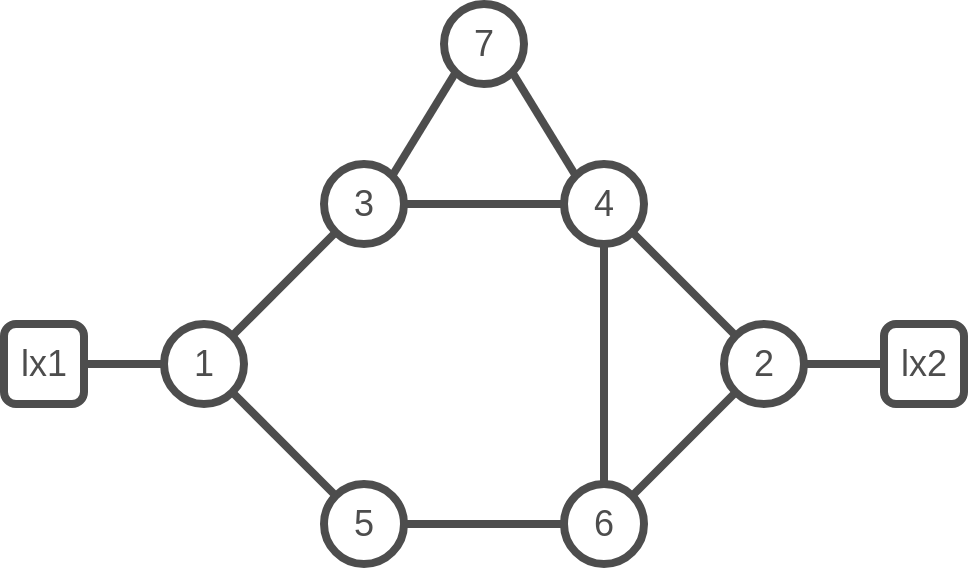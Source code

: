 <mxfile version="20.3.0" type="device" pages="7"><diagram name="1" id="yfl-0_CldNjRcj7xOR1O"><mxGraphModel dx="1041" dy="863" grid="1" gridSize="10" guides="1" tooltips="1" connect="1" arrows="1" fold="1" page="1" pageScale="1" pageWidth="827" pageHeight="1169" math="0" shadow="0"><root><mxCell id="sBVEGjVGW8nVDKY_ZiD0-0"/><mxCell id="sBVEGjVGW8nVDKY_ZiD0-1" parent="sBVEGjVGW8nVDKY_ZiD0-0"/><mxCell id="sBVEGjVGW8nVDKY_ZiD0-2" style="rounded=0;orthogonalLoop=1;jettySize=auto;html=1;exitX=1;exitY=0;exitDx=0;exitDy=0;entryX=0;entryY=1;entryDx=0;entryDy=0;fontSize=18;fontColor=#4D4D4D;endArrow=none;endFill=0;strokeColor=#4D4D4D;strokeWidth=4;" parent="sBVEGjVGW8nVDKY_ZiD0-1" source="sBVEGjVGW8nVDKY_ZiD0-3" target="sBVEGjVGW8nVDKY_ZiD0-5" edge="1"><mxGeometry relative="1" as="geometry"/></mxCell><mxCell id="sBVEGjVGW8nVDKY_ZiD0-3" value="&lt;font color=&quot;#4d4d4d&quot; style=&quot;font-size: 18px;&quot;&gt;1&lt;/font&gt;" style="ellipse;whiteSpace=wrap;html=1;aspect=fixed;strokeWidth=4;shadow=0;gradientColor=default;fillColor=none;strokeColor=#4D4D4D;" parent="sBVEGjVGW8nVDKY_ZiD0-1" vertex="1"><mxGeometry x="160" y="320" width="40" height="40" as="geometry"/></mxCell><mxCell id="sBVEGjVGW8nVDKY_ZiD0-4" style="edgeStyle=none;rounded=0;orthogonalLoop=1;jettySize=auto;html=1;exitX=1;exitY=0;exitDx=0;exitDy=0;entryX=0;entryY=1;entryDx=0;entryDy=0;strokeColor=#4D4D4D;strokeWidth=4;fontSize=18;fontColor=#4D4D4D;endArrow=none;endFill=0;" parent="sBVEGjVGW8nVDKY_ZiD0-1" source="sBVEGjVGW8nVDKY_ZiD0-5" target="sBVEGjVGW8nVDKY_ZiD0-13" edge="1"><mxGeometry relative="1" as="geometry"/></mxCell><mxCell id="sBVEGjVGW8nVDKY_ZiD0-5" value="&lt;font color=&quot;#4d4d4d&quot; style=&quot;font-size: 18px;&quot;&gt;3&lt;/font&gt;" style="ellipse;whiteSpace=wrap;html=1;aspect=fixed;strokeWidth=4;shadow=0;gradientColor=default;fillColor=none;strokeColor=#4D4D4D;" parent="sBVEGjVGW8nVDKY_ZiD0-1" vertex="1"><mxGeometry x="240" y="240" width="40" height="40" as="geometry"/></mxCell><mxCell id="sBVEGjVGW8nVDKY_ZiD0-6" value="&lt;font color=&quot;#4d4d4d&quot; style=&quot;font-size: 18px;&quot;&gt;4&lt;/font&gt;" style="ellipse;whiteSpace=wrap;html=1;aspect=fixed;strokeWidth=4;shadow=0;gradientColor=default;fillColor=none;strokeColor=#4D4D4D;" parent="sBVEGjVGW8nVDKY_ZiD0-1" vertex="1"><mxGeometry x="360" y="240" width="40" height="40" as="geometry"/></mxCell><mxCell id="sBVEGjVGW8nVDKY_ZiD0-7" value="&lt;font color=&quot;#4d4d4d&quot; style=&quot;font-size: 18px;&quot;&gt;5&lt;/font&gt;" style="ellipse;whiteSpace=wrap;html=1;aspect=fixed;strokeWidth=4;shadow=0;gradientColor=default;fillColor=none;strokeColor=#4D4D4D;" parent="sBVEGjVGW8nVDKY_ZiD0-1" vertex="1"><mxGeometry x="240" y="400" width="40" height="40" as="geometry"/></mxCell><mxCell id="sBVEGjVGW8nVDKY_ZiD0-8" value="&lt;font color=&quot;#4d4d4d&quot; style=&quot;font-size: 18px;&quot;&gt;6&lt;/font&gt;" style="ellipse;whiteSpace=wrap;html=1;aspect=fixed;strokeWidth=4;shadow=0;gradientColor=default;fillColor=none;strokeColor=#4D4D4D;" parent="sBVEGjVGW8nVDKY_ZiD0-1" vertex="1"><mxGeometry x="360" y="400" width="40" height="40" as="geometry"/></mxCell><mxCell id="sBVEGjVGW8nVDKY_ZiD0-9" style="edgeStyle=none;rounded=0;orthogonalLoop=1;jettySize=auto;html=1;exitX=1;exitY=0.5;exitDx=0;exitDy=0;strokeColor=#4D4D4D;strokeWidth=4;fontSize=18;fontColor=#4D4D4D;endArrow=none;endFill=0;" parent="sBVEGjVGW8nVDKY_ZiD0-1" source="sBVEGjVGW8nVDKY_ZiD0-10" target="sBVEGjVGW8nVDKY_ZiD0-21" edge="1"><mxGeometry relative="1" as="geometry"/></mxCell><mxCell id="sBVEGjVGW8nVDKY_ZiD0-10" value="&lt;font color=&quot;#4d4d4d&quot; style=&quot;font-size: 18px;&quot;&gt;2&lt;/font&gt;" style="ellipse;whiteSpace=wrap;html=1;aspect=fixed;strokeWidth=4;shadow=0;gradientColor=default;fillColor=none;strokeColor=#4D4D4D;" parent="sBVEGjVGW8nVDKY_ZiD0-1" vertex="1"><mxGeometry x="440" y="320" width="40" height="40" as="geometry"/></mxCell><mxCell id="sBVEGjVGW8nVDKY_ZiD0-11" style="rounded=0;orthogonalLoop=1;jettySize=auto;html=1;exitX=0;exitY=0.5;exitDx=0;exitDy=0;entryX=1;entryY=0.5;entryDx=0;entryDy=0;fontSize=18;fontColor=#4D4D4D;endArrow=none;endFill=0;strokeColor=#4D4D4D;strokeWidth=4;" parent="sBVEGjVGW8nVDKY_ZiD0-1" source="sBVEGjVGW8nVDKY_ZiD0-6" target="sBVEGjVGW8nVDKY_ZiD0-5" edge="1"><mxGeometry relative="1" as="geometry"><mxPoint x="204.142" y="335.858" as="sourcePoint"/><mxPoint x="255.858" y="284.142" as="targetPoint"/></mxGeometry></mxCell><mxCell id="sBVEGjVGW8nVDKY_ZiD0-12" style="edgeStyle=none;rounded=0;orthogonalLoop=1;jettySize=auto;html=1;exitX=1;exitY=1;exitDx=0;exitDy=0;entryX=0;entryY=0;entryDx=0;entryDy=0;strokeColor=#4D4D4D;strokeWidth=4;fontSize=18;fontColor=#4D4D4D;endArrow=none;endFill=0;" parent="sBVEGjVGW8nVDKY_ZiD0-1" source="sBVEGjVGW8nVDKY_ZiD0-13" target="sBVEGjVGW8nVDKY_ZiD0-6" edge="1"><mxGeometry relative="1" as="geometry"/></mxCell><mxCell id="sBVEGjVGW8nVDKY_ZiD0-13" value="&lt;font color=&quot;#4d4d4d&quot; style=&quot;font-size: 18px;&quot;&gt;7&lt;/font&gt;" style="ellipse;whiteSpace=wrap;html=1;aspect=fixed;strokeWidth=4;shadow=0;gradientColor=default;fillColor=none;strokeColor=#4D4D4D;" parent="sBVEGjVGW8nVDKY_ZiD0-1" vertex="1"><mxGeometry x="300" y="160" width="40" height="40" as="geometry"/></mxCell><mxCell id="sBVEGjVGW8nVDKY_ZiD0-14" style="edgeStyle=none;rounded=0;orthogonalLoop=1;jettySize=auto;html=1;exitX=1;exitY=0.5;exitDx=0;exitDy=0;entryX=0;entryY=0.5;entryDx=0;entryDy=0;strokeColor=#4D4D4D;strokeWidth=4;fontSize=18;fontColor=#4D4D4D;endArrow=none;endFill=0;" parent="sBVEGjVGW8nVDKY_ZiD0-1" source="sBVEGjVGW8nVDKY_ZiD0-15" target="sBVEGjVGW8nVDKY_ZiD0-3" edge="1"><mxGeometry relative="1" as="geometry"/></mxCell><mxCell id="sBVEGjVGW8nVDKY_ZiD0-15" value="lx1" style="rounded=1;whiteSpace=wrap;html=1;shadow=0;strokeColor=#4D4D4D;strokeWidth=4;fontSize=18;fontColor=#4D4D4D;fillColor=none;gradientColor=default;" parent="sBVEGjVGW8nVDKY_ZiD0-1" vertex="1"><mxGeometry x="80" y="320" width="40" height="40" as="geometry"/></mxCell><mxCell id="sBVEGjVGW8nVDKY_ZiD0-16" style="rounded=0;orthogonalLoop=1;jettySize=auto;html=1;exitX=0;exitY=0;exitDx=0;exitDy=0;entryX=1;entryY=1;entryDx=0;entryDy=0;fontSize=18;fontColor=#4D4D4D;endArrow=none;endFill=0;strokeColor=#4D4D4D;strokeWidth=4;" parent="sBVEGjVGW8nVDKY_ZiD0-1" source="sBVEGjVGW8nVDKY_ZiD0-7" target="sBVEGjVGW8nVDKY_ZiD0-3" edge="1"><mxGeometry relative="1" as="geometry"><mxPoint x="370" y="270" as="sourcePoint"/><mxPoint x="290" y="270" as="targetPoint"/></mxGeometry></mxCell><mxCell id="sBVEGjVGW8nVDKY_ZiD0-17" style="rounded=0;orthogonalLoop=1;jettySize=auto;html=1;entryX=0;entryY=0.5;entryDx=0;entryDy=0;fontSize=18;fontColor=#4D4D4D;endArrow=none;endFill=0;strokeColor=#4D4D4D;strokeWidth=4;exitX=1;exitY=0.5;exitDx=0;exitDy=0;" parent="sBVEGjVGW8nVDKY_ZiD0-1" source="sBVEGjVGW8nVDKY_ZiD0-7" target="sBVEGjVGW8nVDKY_ZiD0-8" edge="1"><mxGeometry relative="1" as="geometry"><mxPoint x="290" y="390" as="sourcePoint"/><mxPoint x="204.142" y="364.142" as="targetPoint"/></mxGeometry></mxCell><mxCell id="sBVEGjVGW8nVDKY_ZiD0-18" style="rounded=0;orthogonalLoop=1;jettySize=auto;html=1;entryX=0.5;entryY=1;entryDx=0;entryDy=0;fontSize=18;fontColor=#4D4D4D;endArrow=none;endFill=0;strokeColor=#4D4D4D;strokeWidth=4;" parent="sBVEGjVGW8nVDKY_ZiD0-1" source="sBVEGjVGW8nVDKY_ZiD0-8" target="sBVEGjVGW8nVDKY_ZiD0-6" edge="1"><mxGeometry relative="1" as="geometry"><mxPoint x="290" y="430" as="sourcePoint"/><mxPoint x="370" y="430" as="targetPoint"/></mxGeometry></mxCell><mxCell id="sBVEGjVGW8nVDKY_ZiD0-19" style="rounded=0;orthogonalLoop=1;jettySize=auto;html=1;entryX=1;entryY=1;entryDx=0;entryDy=0;fontSize=18;fontColor=#4D4D4D;endArrow=none;endFill=0;strokeColor=#4D4D4D;strokeWidth=4;exitX=0;exitY=0;exitDx=0;exitDy=0;" parent="sBVEGjVGW8nVDKY_ZiD0-1" source="sBVEGjVGW8nVDKY_ZiD0-10" target="sBVEGjVGW8nVDKY_ZiD0-6" edge="1"><mxGeometry relative="1" as="geometry"><mxPoint x="390" y="410" as="sourcePoint"/><mxPoint x="390" y="290" as="targetPoint"/></mxGeometry></mxCell><mxCell id="sBVEGjVGW8nVDKY_ZiD0-20" style="rounded=0;orthogonalLoop=1;jettySize=auto;html=1;entryX=0;entryY=1;entryDx=0;entryDy=0;fontSize=18;fontColor=#4D4D4D;endArrow=none;endFill=0;strokeColor=#4D4D4D;strokeWidth=4;exitX=1;exitY=0;exitDx=0;exitDy=0;" parent="sBVEGjVGW8nVDKY_ZiD0-1" source="sBVEGjVGW8nVDKY_ZiD0-8" target="sBVEGjVGW8nVDKY_ZiD0-10" edge="1"><mxGeometry relative="1" as="geometry"><mxPoint x="450" y="420" as="sourcePoint"/><mxPoint x="410" y="270" as="targetPoint"/></mxGeometry></mxCell><mxCell id="sBVEGjVGW8nVDKY_ZiD0-21" value="lx2" style="rounded=1;whiteSpace=wrap;html=1;shadow=0;strokeColor=#4D4D4D;strokeWidth=4;fontSize=18;fontColor=#4D4D4D;fillColor=none;gradientColor=default;" parent="sBVEGjVGW8nVDKY_ZiD0-1" vertex="1"><mxGeometry x="520" y="320" width="40" height="40" as="geometry"/></mxCell></root></mxGraphModel></diagram><diagram id="IQfa8gcIXFdzdk2X5b_7" name="2"><mxGraphModel dx="1041" dy="863" grid="1" gridSize="10" guides="1" tooltips="1" connect="1" arrows="1" fold="1" page="1" pageScale="1" pageWidth="827" pageHeight="1169" math="0" shadow="0"><root><mxCell id="0"/><mxCell id="1" parent="0"/><mxCell id="i5UzFK37_x4iuiFfJ8ls-6" style="rounded=0;orthogonalLoop=1;jettySize=auto;html=1;exitX=1;exitY=0;exitDx=0;exitDy=0;entryX=0;entryY=1;entryDx=0;entryDy=0;fontSize=18;fontColor=#4D4D4D;endArrow=none;endFill=0;strokeColor=#4D4D4D;strokeWidth=4;" parent="1" source="i5UzFK37_x4iuiFfJ8ls-3" target="i5UzFK37_x4iuiFfJ8ls-5" edge="1"><mxGeometry relative="1" as="geometry"/></mxCell><mxCell id="i5UzFK37_x4iuiFfJ8ls-3" value="&lt;font color=&quot;#4d4d4d&quot; style=&quot;font-size: 18px;&quot;&gt;1&lt;/font&gt;" style="ellipse;whiteSpace=wrap;html=1;aspect=fixed;strokeWidth=4;shadow=0;gradientColor=default;fillColor=none;strokeColor=#4D4D4D;" parent="1" vertex="1"><mxGeometry x="160" y="320" width="40" height="40" as="geometry"/></mxCell><mxCell id="i5UzFK37_x4iuiFfJ8ls-19" style="edgeStyle=none;rounded=0;orthogonalLoop=1;jettySize=auto;html=1;exitX=1;exitY=0;exitDx=0;exitDy=0;entryX=0;entryY=1;entryDx=0;entryDy=0;strokeColor=#4D4D4D;strokeWidth=4;fontSize=18;fontColor=#4D4D4D;endArrow=none;endFill=0;" parent="1" source="i5UzFK37_x4iuiFfJ8ls-5" target="i5UzFK37_x4iuiFfJ8ls-12" edge="1"><mxGeometry relative="1" as="geometry"/></mxCell><mxCell id="i5UzFK37_x4iuiFfJ8ls-5" value="&lt;font color=&quot;#4d4d4d&quot; style=&quot;font-size: 18px;&quot;&gt;3&lt;/font&gt;" style="ellipse;whiteSpace=wrap;html=1;aspect=fixed;strokeWidth=4;shadow=0;gradientColor=default;fillColor=none;strokeColor=#4D4D4D;" parent="1" vertex="1"><mxGeometry x="240" y="240" width="40" height="40" as="geometry"/></mxCell><mxCell id="i5UzFK37_x4iuiFfJ8ls-7" value="&lt;font color=&quot;#4d4d4d&quot; style=&quot;font-size: 18px;&quot;&gt;4&lt;/font&gt;" style="ellipse;whiteSpace=wrap;html=1;aspect=fixed;strokeWidth=4;shadow=0;gradientColor=default;fillColor=none;strokeColor=#4D4D4D;" parent="1" vertex="1"><mxGeometry x="360" y="240" width="40" height="40" as="geometry"/></mxCell><mxCell id="i5UzFK37_x4iuiFfJ8ls-8" value="&lt;font color=&quot;#4d4d4d&quot; style=&quot;font-size: 18px;&quot;&gt;5&lt;/font&gt;" style="ellipse;whiteSpace=wrap;html=1;aspect=fixed;strokeWidth=4;shadow=0;gradientColor=default;fillColor=none;strokeColor=#4D4D4D;" parent="1" vertex="1"><mxGeometry x="240" y="400" width="40" height="40" as="geometry"/></mxCell><mxCell id="i5UzFK37_x4iuiFfJ8ls-9" value="&lt;font color=&quot;#4d4d4d&quot; style=&quot;font-size: 18px;&quot;&gt;6&lt;/font&gt;" style="ellipse;whiteSpace=wrap;html=1;aspect=fixed;strokeWidth=4;shadow=0;gradientColor=default;fillColor=none;strokeColor=#4D4D4D;" parent="1" vertex="1"><mxGeometry x="360" y="400" width="40" height="40" as="geometry"/></mxCell><mxCell id="i5UzFK37_x4iuiFfJ8ls-23" style="edgeStyle=none;rounded=0;orthogonalLoop=1;jettySize=auto;html=1;exitX=1;exitY=0.5;exitDx=0;exitDy=0;strokeColor=#4D4D4D;strokeWidth=4;fontSize=18;fontColor=#4D4D4D;endArrow=none;endFill=0;" parent="1" source="i5UzFK37_x4iuiFfJ8ls-10" target="i5UzFK37_x4iuiFfJ8ls-22" edge="1"><mxGeometry relative="1" as="geometry"/></mxCell><mxCell id="i5UzFK37_x4iuiFfJ8ls-10" value="&lt;font color=&quot;#4d4d4d&quot; style=&quot;font-size: 18px;&quot;&gt;2&lt;/font&gt;" style="ellipse;whiteSpace=wrap;html=1;aspect=fixed;strokeWidth=4;shadow=0;gradientColor=default;fillColor=none;strokeColor=#4D4D4D;" parent="1" vertex="1"><mxGeometry x="440" y="320" width="40" height="40" as="geometry"/></mxCell><mxCell id="i5UzFK37_x4iuiFfJ8ls-11" style="rounded=0;orthogonalLoop=1;jettySize=auto;html=1;exitX=0;exitY=0.5;exitDx=0;exitDy=0;entryX=1;entryY=0.5;entryDx=0;entryDy=0;fontSize=18;fontColor=#4D4D4D;endArrow=none;endFill=0;strokeColor=#4D4D4D;strokeWidth=4;" parent="1" source="i5UzFK37_x4iuiFfJ8ls-7" target="i5UzFK37_x4iuiFfJ8ls-5" edge="1"><mxGeometry relative="1" as="geometry"><mxPoint x="204.142" y="335.858" as="sourcePoint"/><mxPoint x="255.858" y="284.142" as="targetPoint"/></mxGeometry></mxCell><mxCell id="i5UzFK37_x4iuiFfJ8ls-20" style="edgeStyle=none;rounded=0;orthogonalLoop=1;jettySize=auto;html=1;exitX=1;exitY=1;exitDx=0;exitDy=0;entryX=0;entryY=0;entryDx=0;entryDy=0;strokeColor=#4D4D4D;strokeWidth=4;fontSize=18;fontColor=#4D4D4D;endArrow=none;endFill=0;" parent="1" source="i5UzFK37_x4iuiFfJ8ls-12" target="i5UzFK37_x4iuiFfJ8ls-7" edge="1"><mxGeometry relative="1" as="geometry"/></mxCell><mxCell id="i5UzFK37_x4iuiFfJ8ls-12" value="&lt;font color=&quot;#4d4d4d&quot; style=&quot;font-size: 18px;&quot;&gt;7&lt;/font&gt;" style="ellipse;whiteSpace=wrap;html=1;aspect=fixed;strokeWidth=4;shadow=0;gradientColor=default;fillColor=none;strokeColor=#4D4D4D;" parent="1" vertex="1"><mxGeometry x="300" y="160" width="40" height="40" as="geometry"/></mxCell><mxCell id="i5UzFK37_x4iuiFfJ8ls-21" style="edgeStyle=none;rounded=0;orthogonalLoop=1;jettySize=auto;html=1;exitX=1;exitY=0.5;exitDx=0;exitDy=0;entryX=0;entryY=0.5;entryDx=0;entryDy=0;strokeColor=#4D4D4D;strokeWidth=4;fontSize=18;fontColor=#4D4D4D;endArrow=none;endFill=0;" parent="1" source="i5UzFK37_x4iuiFfJ8ls-13" target="i5UzFK37_x4iuiFfJ8ls-3" edge="1"><mxGeometry relative="1" as="geometry"/></mxCell><mxCell id="i5UzFK37_x4iuiFfJ8ls-13" value="lx1" style="rounded=1;whiteSpace=wrap;html=1;shadow=0;strokeColor=#4D4D4D;strokeWidth=4;fontSize=18;fontColor=#4D4D4D;fillColor=none;gradientColor=default;" parent="1" vertex="1"><mxGeometry x="80" y="320" width="40" height="40" as="geometry"/></mxCell><mxCell id="i5UzFK37_x4iuiFfJ8ls-14" style="rounded=0;orthogonalLoop=1;jettySize=auto;html=1;exitX=0;exitY=0;exitDx=0;exitDy=0;entryX=1;entryY=1;entryDx=0;entryDy=0;fontSize=18;fontColor=#4D4D4D;endArrow=none;endFill=0;strokeColor=#4D4D4D;strokeWidth=4;" parent="1" source="i5UzFK37_x4iuiFfJ8ls-8" target="i5UzFK37_x4iuiFfJ8ls-3" edge="1"><mxGeometry relative="1" as="geometry"><mxPoint x="370" y="270" as="sourcePoint"/><mxPoint x="290" y="270" as="targetPoint"/></mxGeometry></mxCell><mxCell id="i5UzFK37_x4iuiFfJ8ls-15" style="rounded=0;orthogonalLoop=1;jettySize=auto;html=1;entryX=0;entryY=0.5;entryDx=0;entryDy=0;fontSize=18;fontColor=#4D4D4D;endArrow=none;endFill=0;strokeColor=#4D4D4D;strokeWidth=4;exitX=1;exitY=0.5;exitDx=0;exitDy=0;" parent="1" source="i5UzFK37_x4iuiFfJ8ls-8" target="i5UzFK37_x4iuiFfJ8ls-9" edge="1"><mxGeometry relative="1" as="geometry"><mxPoint x="290" y="390" as="sourcePoint"/><mxPoint x="204.142" y="364.142" as="targetPoint"/></mxGeometry></mxCell><mxCell id="i5UzFK37_x4iuiFfJ8ls-16" style="rounded=0;orthogonalLoop=1;jettySize=auto;html=1;entryX=0.5;entryY=1;entryDx=0;entryDy=0;fontSize=18;fontColor=#4D4D4D;endArrow=none;endFill=0;strokeColor=#4D4D4D;strokeWidth=4;" parent="1" source="i5UzFK37_x4iuiFfJ8ls-9" target="i5UzFK37_x4iuiFfJ8ls-7" edge="1"><mxGeometry relative="1" as="geometry"><mxPoint x="290" y="430" as="sourcePoint"/><mxPoint x="370" y="430" as="targetPoint"/></mxGeometry></mxCell><mxCell id="i5UzFK37_x4iuiFfJ8ls-17" style="rounded=0;orthogonalLoop=1;jettySize=auto;html=1;entryX=1;entryY=1;entryDx=0;entryDy=0;fontSize=18;fontColor=#4D4D4D;endArrow=none;endFill=0;strokeColor=#4D4D4D;strokeWidth=4;exitX=0;exitY=0;exitDx=0;exitDy=0;" parent="1" source="i5UzFK37_x4iuiFfJ8ls-10" target="i5UzFK37_x4iuiFfJ8ls-7" edge="1"><mxGeometry relative="1" as="geometry"><mxPoint x="390" y="410" as="sourcePoint"/><mxPoint x="390" y="290" as="targetPoint"/></mxGeometry></mxCell><mxCell id="i5UzFK37_x4iuiFfJ8ls-18" style="rounded=0;orthogonalLoop=1;jettySize=auto;html=1;entryX=0;entryY=1;entryDx=0;entryDy=0;fontSize=18;fontColor=#4D4D4D;endArrow=none;endFill=0;strokeColor=#4D4D4D;strokeWidth=4;exitX=1;exitY=0;exitDx=0;exitDy=0;" parent="1" source="i5UzFK37_x4iuiFfJ8ls-9" target="i5UzFK37_x4iuiFfJ8ls-10" edge="1"><mxGeometry relative="1" as="geometry"><mxPoint x="450" y="420" as="sourcePoint"/><mxPoint x="410" y="270" as="targetPoint"/></mxGeometry></mxCell><mxCell id="i5UzFK37_x4iuiFfJ8ls-22" value="lx2" style="rounded=1;whiteSpace=wrap;html=1;shadow=0;strokeColor=#4D4D4D;strokeWidth=4;fontSize=18;fontColor=#4D4D4D;fillColor=none;gradientColor=default;" parent="1" vertex="1"><mxGeometry x="520" y="320" width="40" height="40" as="geometry"/></mxCell><mxCell id="4yPa11CvHdGQwtyN6Kfm-1" value="LDP-only" style="text;html=1;align=center;verticalAlign=middle;resizable=0;points=[];autosize=1;strokeColor=none;fillColor=none;" parent="1" vertex="1"><mxGeometry x="225" y="440" width="70" height="30" as="geometry"/></mxCell><mxCell id="4yPa11CvHdGQwtyN6Kfm-2" value="LDP-only" style="text;html=1;align=center;verticalAlign=middle;resizable=0;points=[];autosize=1;strokeColor=none;fillColor=none;" parent="1" vertex="1"><mxGeometry x="190" y="210" width="70" height="30" as="geometry"/></mxCell><mxCell id="4yPa11CvHdGQwtyN6Kfm-3" value="LDP-only" style="text;html=1;align=center;verticalAlign=middle;resizable=0;points=[];autosize=1;strokeColor=none;fillColor=none;" parent="1" vertex="1"><mxGeometry x="130" y="360" width="70" height="30" as="geometry"/></mxCell><mxCell id="4yPa11CvHdGQwtyN6Kfm-4" value="LDP-only" style="text;html=1;align=center;verticalAlign=middle;resizable=0;points=[];autosize=1;strokeColor=none;fillColor=none;" parent="1" vertex="1"><mxGeometry x="344" y="440" width="70" height="30" as="geometry"/></mxCell><mxCell id="4yPa11CvHdGQwtyN6Kfm-5" value="LDP-only" style="text;html=1;align=center;verticalAlign=middle;resizable=0;points=[];autosize=1;strokeColor=none;fillColor=none;" parent="1" vertex="1"><mxGeometry x="430" y="360" width="70" height="30" as="geometry"/></mxCell><mxCell id="4yPa11CvHdGQwtyN6Kfm-6" value="LDP-only" style="text;html=1;align=center;verticalAlign=middle;resizable=0;points=[];autosize=1;strokeColor=none;fillColor=none;" parent="1" vertex="1"><mxGeometry x="370" y="210" width="70" height="30" as="geometry"/></mxCell></root></mxGraphModel></diagram><diagram name="3" id="j9OAAPJ7PaR_bcpVw1z3"><mxGraphModel dx="1041" dy="863" grid="1" gridSize="10" guides="1" tooltips="1" connect="1" arrows="1" fold="1" page="1" pageScale="1" pageWidth="827" pageHeight="1169" math="0" shadow="0"><root><mxCell id="TR2LNFoy8vY1cltGAxA0-0"/><mxCell id="TR2LNFoy8vY1cltGAxA0-1" parent="TR2LNFoy8vY1cltGAxA0-0"/><mxCell id="TR2LNFoy8vY1cltGAxA0-2" style="rounded=0;orthogonalLoop=1;jettySize=auto;html=1;exitX=1;exitY=0;exitDx=0;exitDy=0;entryX=0;entryY=1;entryDx=0;entryDy=0;fontSize=18;fontColor=#4D4D4D;endArrow=none;endFill=0;strokeColor=#4D4D4D;strokeWidth=4;" parent="TR2LNFoy8vY1cltGAxA0-1" source="TR2LNFoy8vY1cltGAxA0-3" target="TR2LNFoy8vY1cltGAxA0-5" edge="1"><mxGeometry relative="1" as="geometry"/></mxCell><mxCell id="TR2LNFoy8vY1cltGAxA0-3" value="&lt;font color=&quot;#4d4d4d&quot; style=&quot;font-size: 18px;&quot;&gt;1&lt;/font&gt;" style="ellipse;whiteSpace=wrap;html=1;aspect=fixed;strokeWidth=4;shadow=0;gradientColor=default;fillColor=none;strokeColor=#4D4D4D;" parent="TR2LNFoy8vY1cltGAxA0-1" vertex="1"><mxGeometry x="160" y="320" width="40" height="40" as="geometry"/></mxCell><mxCell id="TR2LNFoy8vY1cltGAxA0-4" style="edgeStyle=none;rounded=0;orthogonalLoop=1;jettySize=auto;html=1;exitX=1;exitY=0;exitDx=0;exitDy=0;entryX=0;entryY=1;entryDx=0;entryDy=0;strokeColor=#4D4D4D;strokeWidth=4;fontSize=18;fontColor=#4D4D4D;endArrow=none;endFill=0;" parent="TR2LNFoy8vY1cltGAxA0-1" source="TR2LNFoy8vY1cltGAxA0-5" target="TR2LNFoy8vY1cltGAxA0-13" edge="1"><mxGeometry relative="1" as="geometry"/></mxCell><mxCell id="TR2LNFoy8vY1cltGAxA0-5" value="&lt;font color=&quot;#4d4d4d&quot; style=&quot;font-size: 18px;&quot;&gt;3&lt;/font&gt;" style="ellipse;whiteSpace=wrap;html=1;aspect=fixed;strokeWidth=4;shadow=0;gradientColor=default;fillColor=none;strokeColor=#4D4D4D;" parent="TR2LNFoy8vY1cltGAxA0-1" vertex="1"><mxGeometry x="240" y="240" width="40" height="40" as="geometry"/></mxCell><mxCell id="TR2LNFoy8vY1cltGAxA0-6" value="&lt;font color=&quot;#4d4d4d&quot; style=&quot;font-size: 18px;&quot;&gt;4&lt;/font&gt;" style="ellipse;whiteSpace=wrap;html=1;aspect=fixed;strokeWidth=4;shadow=0;gradientColor=default;fillColor=none;strokeColor=#4D4D4D;" parent="TR2LNFoy8vY1cltGAxA0-1" vertex="1"><mxGeometry x="360" y="240" width="40" height="40" as="geometry"/></mxCell><mxCell id="TR2LNFoy8vY1cltGAxA0-7" value="&lt;font color=&quot;#4d4d4d&quot; style=&quot;font-size: 18px;&quot;&gt;5&lt;/font&gt;" style="ellipse;whiteSpace=wrap;html=1;aspect=fixed;strokeWidth=4;shadow=0;gradientColor=default;fillColor=none;strokeColor=#4D4D4D;" parent="TR2LNFoy8vY1cltGAxA0-1" vertex="1"><mxGeometry x="240" y="400" width="40" height="40" as="geometry"/></mxCell><mxCell id="TR2LNFoy8vY1cltGAxA0-8" value="&lt;font color=&quot;#4d4d4d&quot; style=&quot;font-size: 18px;&quot;&gt;6&lt;/font&gt;" style="ellipse;whiteSpace=wrap;html=1;aspect=fixed;strokeWidth=4;shadow=0;gradientColor=default;fillColor=none;strokeColor=#4D4D4D;" parent="TR2LNFoy8vY1cltGAxA0-1" vertex="1"><mxGeometry x="360" y="400" width="40" height="40" as="geometry"/></mxCell><mxCell id="TR2LNFoy8vY1cltGAxA0-9" style="edgeStyle=none;rounded=0;orthogonalLoop=1;jettySize=auto;html=1;exitX=1;exitY=0.5;exitDx=0;exitDy=0;strokeColor=#4D4D4D;strokeWidth=4;fontSize=18;fontColor=#4D4D4D;endArrow=none;endFill=0;" parent="TR2LNFoy8vY1cltGAxA0-1" source="TR2LNFoy8vY1cltGAxA0-10" target="TR2LNFoy8vY1cltGAxA0-21" edge="1"><mxGeometry relative="1" as="geometry"/></mxCell><mxCell id="TR2LNFoy8vY1cltGAxA0-10" value="&lt;font color=&quot;#4d4d4d&quot; style=&quot;font-size: 18px;&quot;&gt;2&lt;/font&gt;" style="ellipse;whiteSpace=wrap;html=1;aspect=fixed;strokeWidth=4;shadow=0;gradientColor=default;fillColor=none;strokeColor=#4D4D4D;" parent="TR2LNFoy8vY1cltGAxA0-1" vertex="1"><mxGeometry x="440" y="320" width="40" height="40" as="geometry"/></mxCell><mxCell id="TR2LNFoy8vY1cltGAxA0-11" style="rounded=0;orthogonalLoop=1;jettySize=auto;html=1;exitX=0;exitY=0.5;exitDx=0;exitDy=0;entryX=1;entryY=0.5;entryDx=0;entryDy=0;fontSize=18;fontColor=#4D4D4D;endArrow=none;endFill=0;strokeColor=#4D4D4D;strokeWidth=4;" parent="TR2LNFoy8vY1cltGAxA0-1" source="TR2LNFoy8vY1cltGAxA0-6" target="TR2LNFoy8vY1cltGAxA0-5" edge="1"><mxGeometry relative="1" as="geometry"><mxPoint x="204.142" y="335.858" as="sourcePoint"/><mxPoint x="255.858" y="284.142" as="targetPoint"/></mxGeometry></mxCell><mxCell id="TR2LNFoy8vY1cltGAxA0-12" style="edgeStyle=none;rounded=0;orthogonalLoop=1;jettySize=auto;html=1;exitX=1;exitY=1;exitDx=0;exitDy=0;entryX=0;entryY=0;entryDx=0;entryDy=0;strokeColor=#4D4D4D;strokeWidth=4;fontSize=18;fontColor=#4D4D4D;endArrow=none;endFill=0;" parent="TR2LNFoy8vY1cltGAxA0-1" source="TR2LNFoy8vY1cltGAxA0-13" target="TR2LNFoy8vY1cltGAxA0-6" edge="1"><mxGeometry relative="1" as="geometry"/></mxCell><mxCell id="TR2LNFoy8vY1cltGAxA0-13" value="&lt;font color=&quot;#4d4d4d&quot; style=&quot;font-size: 18px;&quot;&gt;7&lt;/font&gt;" style="ellipse;whiteSpace=wrap;html=1;aspect=fixed;strokeWidth=4;shadow=0;gradientColor=default;fillColor=none;strokeColor=#4D4D4D;" parent="TR2LNFoy8vY1cltGAxA0-1" vertex="1"><mxGeometry x="300" y="160" width="40" height="40" as="geometry"/></mxCell><mxCell id="TR2LNFoy8vY1cltGAxA0-14" style="edgeStyle=none;rounded=0;orthogonalLoop=1;jettySize=auto;html=1;exitX=1;exitY=0.5;exitDx=0;exitDy=0;entryX=0;entryY=0.5;entryDx=0;entryDy=0;strokeColor=#4D4D4D;strokeWidth=4;fontSize=18;fontColor=#4D4D4D;endArrow=none;endFill=0;" parent="TR2LNFoy8vY1cltGAxA0-1" source="TR2LNFoy8vY1cltGAxA0-15" target="TR2LNFoy8vY1cltGAxA0-3" edge="1"><mxGeometry relative="1" as="geometry"/></mxCell><mxCell id="TR2LNFoy8vY1cltGAxA0-15" value="lx1" style="rounded=1;whiteSpace=wrap;html=1;shadow=0;strokeColor=#4D4D4D;strokeWidth=4;fontSize=18;fontColor=#4D4D4D;fillColor=none;gradientColor=default;" parent="TR2LNFoy8vY1cltGAxA0-1" vertex="1"><mxGeometry x="80" y="320" width="40" height="40" as="geometry"/></mxCell><mxCell id="TR2LNFoy8vY1cltGAxA0-16" style="rounded=0;orthogonalLoop=1;jettySize=auto;html=1;exitX=0;exitY=0;exitDx=0;exitDy=0;entryX=1;entryY=1;entryDx=0;entryDy=0;fontSize=18;fontColor=#4D4D4D;endArrow=none;endFill=0;strokeColor=#4D4D4D;strokeWidth=4;" parent="TR2LNFoy8vY1cltGAxA0-1" source="TR2LNFoy8vY1cltGAxA0-7" target="TR2LNFoy8vY1cltGAxA0-3" edge="1"><mxGeometry relative="1" as="geometry"><mxPoint x="370" y="270" as="sourcePoint"/><mxPoint x="290" y="270" as="targetPoint"/></mxGeometry></mxCell><mxCell id="TR2LNFoy8vY1cltGAxA0-17" style="rounded=0;orthogonalLoop=1;jettySize=auto;html=1;entryX=0;entryY=0.5;entryDx=0;entryDy=0;fontSize=18;fontColor=#4D4D4D;endArrow=none;endFill=0;strokeColor=#4D4D4D;strokeWidth=4;exitX=1;exitY=0.5;exitDx=0;exitDy=0;" parent="TR2LNFoy8vY1cltGAxA0-1" source="TR2LNFoy8vY1cltGAxA0-7" target="TR2LNFoy8vY1cltGAxA0-8" edge="1"><mxGeometry relative="1" as="geometry"><mxPoint x="290" y="390" as="sourcePoint"/><mxPoint x="204.142" y="364.142" as="targetPoint"/></mxGeometry></mxCell><mxCell id="TR2LNFoy8vY1cltGAxA0-18" style="rounded=0;orthogonalLoop=1;jettySize=auto;html=1;entryX=0.5;entryY=1;entryDx=0;entryDy=0;fontSize=18;fontColor=#4D4D4D;endArrow=none;endFill=0;strokeColor=#4D4D4D;strokeWidth=4;" parent="TR2LNFoy8vY1cltGAxA0-1" source="TR2LNFoy8vY1cltGAxA0-8" target="TR2LNFoy8vY1cltGAxA0-6" edge="1"><mxGeometry relative="1" as="geometry"><mxPoint x="290" y="430" as="sourcePoint"/><mxPoint x="370" y="430" as="targetPoint"/></mxGeometry></mxCell><mxCell id="TR2LNFoy8vY1cltGAxA0-19" style="rounded=0;orthogonalLoop=1;jettySize=auto;html=1;entryX=1;entryY=1;entryDx=0;entryDy=0;fontSize=18;fontColor=#4D4D4D;endArrow=none;endFill=0;strokeColor=#4D4D4D;strokeWidth=4;exitX=0;exitY=0;exitDx=0;exitDy=0;" parent="TR2LNFoy8vY1cltGAxA0-1" source="TR2LNFoy8vY1cltGAxA0-10" target="TR2LNFoy8vY1cltGAxA0-6" edge="1"><mxGeometry relative="1" as="geometry"><mxPoint x="390" y="410" as="sourcePoint"/><mxPoint x="390" y="290" as="targetPoint"/></mxGeometry></mxCell><mxCell id="TR2LNFoy8vY1cltGAxA0-20" style="rounded=0;orthogonalLoop=1;jettySize=auto;html=1;entryX=0;entryY=1;entryDx=0;entryDy=0;fontSize=18;fontColor=#4D4D4D;endArrow=none;endFill=0;strokeColor=#4D4D4D;strokeWidth=4;exitX=1;exitY=0;exitDx=0;exitDy=0;" parent="TR2LNFoy8vY1cltGAxA0-1" source="TR2LNFoy8vY1cltGAxA0-8" target="TR2LNFoy8vY1cltGAxA0-10" edge="1"><mxGeometry relative="1" as="geometry"><mxPoint x="450" y="420" as="sourcePoint"/><mxPoint x="410" y="270" as="targetPoint"/></mxGeometry></mxCell><mxCell id="TR2LNFoy8vY1cltGAxA0-21" value="lx2" style="rounded=1;whiteSpace=wrap;html=1;shadow=0;strokeColor=#4D4D4D;strokeWidth=4;fontSize=18;fontColor=#4D4D4D;fillColor=none;gradientColor=default;" parent="TR2LNFoy8vY1cltGAxA0-1" vertex="1"><mxGeometry x="520" y="320" width="40" height="40" as="geometry"/></mxCell><mxCell id="TR2LNFoy8vY1cltGAxA0-22" value="LDP-only" style="text;html=1;align=center;verticalAlign=middle;resizable=0;points=[];autosize=1;strokeColor=none;fillColor=none;" parent="TR2LNFoy8vY1cltGAxA0-1" vertex="1"><mxGeometry x="225" y="440" width="70" height="30" as="geometry"/></mxCell><mxCell id="TR2LNFoy8vY1cltGAxA0-23" value="LDP-only" style="text;html=1;align=center;verticalAlign=middle;resizable=0;points=[];autosize=1;strokeColor=none;fillColor=none;" parent="TR2LNFoy8vY1cltGAxA0-1" vertex="1"><mxGeometry x="190" y="210" width="70" height="30" as="geometry"/></mxCell><mxCell id="TR2LNFoy8vY1cltGAxA0-24" value="LDP&lt;br&gt;SR" style="text;html=1;align=center;verticalAlign=middle;resizable=0;points=[];autosize=1;strokeColor=none;fillColor=none;" parent="TR2LNFoy8vY1cltGAxA0-1" vertex="1"><mxGeometry x="140" y="360" width="50" height="40" as="geometry"/></mxCell><mxCell id="TR2LNFoy8vY1cltGAxA0-25" value="LDP-only" style="text;html=1;align=center;verticalAlign=middle;resizable=0;points=[];autosize=1;strokeColor=none;fillColor=none;" parent="TR2LNFoy8vY1cltGAxA0-1" vertex="1"><mxGeometry x="344" y="440" width="70" height="30" as="geometry"/></mxCell><mxCell id="TR2LNFoy8vY1cltGAxA0-26" value="LDP-only" style="text;html=1;align=center;verticalAlign=middle;resizable=0;points=[];autosize=1;strokeColor=none;fillColor=none;" parent="TR2LNFoy8vY1cltGAxA0-1" vertex="1"><mxGeometry x="430" y="360" width="70" height="30" as="geometry"/></mxCell><mxCell id="TR2LNFoy8vY1cltGAxA0-27" value="LDP-only" style="text;html=1;align=center;verticalAlign=middle;resizable=0;points=[];autosize=1;strokeColor=none;fillColor=none;" parent="TR2LNFoy8vY1cltGAxA0-1" vertex="1"><mxGeometry x="370" y="210" width="70" height="30" as="geometry"/></mxCell></root></mxGraphModel></diagram><diagram name="4" id="JeTWZwvym_NnYTWIMZ62"><mxGraphModel dx="1041" dy="863" grid="1" gridSize="10" guides="1" tooltips="1" connect="1" arrows="1" fold="1" page="1" pageScale="1" pageWidth="827" pageHeight="1169" math="0" shadow="0"><root><mxCell id="Idt0EKkXID8ian8H-eO1-0"/><mxCell id="Idt0EKkXID8ian8H-eO1-1" parent="Idt0EKkXID8ian8H-eO1-0"/><mxCell id="Idt0EKkXID8ian8H-eO1-2" style="rounded=0;orthogonalLoop=1;jettySize=auto;html=1;exitX=1;exitY=0;exitDx=0;exitDy=0;entryX=0;entryY=1;entryDx=0;entryDy=0;fontSize=18;fontColor=#4D4D4D;endArrow=none;endFill=0;strokeColor=#4D4D4D;strokeWidth=4;" parent="Idt0EKkXID8ian8H-eO1-1" source="Idt0EKkXID8ian8H-eO1-3" target="Idt0EKkXID8ian8H-eO1-5" edge="1"><mxGeometry relative="1" as="geometry"/></mxCell><mxCell id="Idt0EKkXID8ian8H-eO1-3" value="&lt;font color=&quot;#4d4d4d&quot; style=&quot;font-size: 18px;&quot;&gt;1&lt;/font&gt;" style="ellipse;whiteSpace=wrap;html=1;aspect=fixed;strokeWidth=4;shadow=0;gradientColor=default;fillColor=none;strokeColor=#4D4D4D;" parent="Idt0EKkXID8ian8H-eO1-1" vertex="1"><mxGeometry x="160" y="320" width="40" height="40" as="geometry"/></mxCell><mxCell id="Idt0EKkXID8ian8H-eO1-4" style="edgeStyle=none;rounded=0;orthogonalLoop=1;jettySize=auto;html=1;exitX=1;exitY=0;exitDx=0;exitDy=0;entryX=0;entryY=1;entryDx=0;entryDy=0;strokeColor=#4D4D4D;strokeWidth=4;fontSize=18;fontColor=#4D4D4D;endArrow=none;endFill=0;" parent="Idt0EKkXID8ian8H-eO1-1" source="Idt0EKkXID8ian8H-eO1-5" target="Idt0EKkXID8ian8H-eO1-13" edge="1"><mxGeometry relative="1" as="geometry"/></mxCell><mxCell id="Idt0EKkXID8ian8H-eO1-5" value="&lt;font color=&quot;#4d4d4d&quot; style=&quot;font-size: 18px;&quot;&gt;3&lt;/font&gt;" style="ellipse;whiteSpace=wrap;html=1;aspect=fixed;strokeWidth=4;shadow=0;gradientColor=default;fillColor=none;strokeColor=#4D4D4D;" parent="Idt0EKkXID8ian8H-eO1-1" vertex="1"><mxGeometry x="240" y="240" width="40" height="40" as="geometry"/></mxCell><mxCell id="Idt0EKkXID8ian8H-eO1-6" value="&lt;font color=&quot;#4d4d4d&quot; style=&quot;font-size: 18px;&quot;&gt;4&lt;/font&gt;" style="ellipse;whiteSpace=wrap;html=1;aspect=fixed;strokeWidth=4;shadow=0;gradientColor=default;fillColor=none;strokeColor=#4D4D4D;" parent="Idt0EKkXID8ian8H-eO1-1" vertex="1"><mxGeometry x="360" y="240" width="40" height="40" as="geometry"/></mxCell><mxCell id="Idt0EKkXID8ian8H-eO1-7" value="&lt;font color=&quot;#4d4d4d&quot; style=&quot;font-size: 18px;&quot;&gt;5&lt;/font&gt;" style="ellipse;whiteSpace=wrap;html=1;aspect=fixed;strokeWidth=4;shadow=0;gradientColor=default;fillColor=none;strokeColor=#4D4D4D;" parent="Idt0EKkXID8ian8H-eO1-1" vertex="1"><mxGeometry x="240" y="400" width="40" height="40" as="geometry"/></mxCell><mxCell id="Idt0EKkXID8ian8H-eO1-8" value="&lt;font color=&quot;#4d4d4d&quot; style=&quot;font-size: 18px;&quot;&gt;6&lt;/font&gt;" style="ellipse;whiteSpace=wrap;html=1;aspect=fixed;strokeWidth=4;shadow=0;gradientColor=default;fillColor=none;strokeColor=#4D4D4D;" parent="Idt0EKkXID8ian8H-eO1-1" vertex="1"><mxGeometry x="360" y="400" width="40" height="40" as="geometry"/></mxCell><mxCell id="Idt0EKkXID8ian8H-eO1-9" style="edgeStyle=none;rounded=0;orthogonalLoop=1;jettySize=auto;html=1;exitX=1;exitY=0.5;exitDx=0;exitDy=0;strokeColor=#4D4D4D;strokeWidth=4;fontSize=18;fontColor=#4D4D4D;endArrow=none;endFill=0;" parent="Idt0EKkXID8ian8H-eO1-1" source="Idt0EKkXID8ian8H-eO1-10" target="Idt0EKkXID8ian8H-eO1-21" edge="1"><mxGeometry relative="1" as="geometry"/></mxCell><mxCell id="Idt0EKkXID8ian8H-eO1-10" value="&lt;font color=&quot;#4d4d4d&quot; style=&quot;font-size: 18px;&quot;&gt;2&lt;/font&gt;" style="ellipse;whiteSpace=wrap;html=1;aspect=fixed;strokeWidth=4;shadow=0;gradientColor=default;fillColor=none;strokeColor=#4D4D4D;" parent="Idt0EKkXID8ian8H-eO1-1" vertex="1"><mxGeometry x="440" y="320" width="40" height="40" as="geometry"/></mxCell><mxCell id="Idt0EKkXID8ian8H-eO1-11" style="rounded=0;orthogonalLoop=1;jettySize=auto;html=1;exitX=0;exitY=0.5;exitDx=0;exitDy=0;entryX=1;entryY=0.5;entryDx=0;entryDy=0;fontSize=18;fontColor=#4D4D4D;endArrow=none;endFill=0;strokeColor=#4D4D4D;strokeWidth=4;" parent="Idt0EKkXID8ian8H-eO1-1" source="Idt0EKkXID8ian8H-eO1-6" target="Idt0EKkXID8ian8H-eO1-5" edge="1"><mxGeometry relative="1" as="geometry"><mxPoint x="204.142" y="335.858" as="sourcePoint"/><mxPoint x="255.858" y="284.142" as="targetPoint"/></mxGeometry></mxCell><mxCell id="Idt0EKkXID8ian8H-eO1-12" style="edgeStyle=none;rounded=0;orthogonalLoop=1;jettySize=auto;html=1;exitX=1;exitY=1;exitDx=0;exitDy=0;entryX=0;entryY=0;entryDx=0;entryDy=0;strokeColor=#4D4D4D;strokeWidth=4;fontSize=18;fontColor=#4D4D4D;endArrow=none;endFill=0;" parent="Idt0EKkXID8ian8H-eO1-1" source="Idt0EKkXID8ian8H-eO1-13" target="Idt0EKkXID8ian8H-eO1-6" edge="1"><mxGeometry relative="1" as="geometry"/></mxCell><mxCell id="Idt0EKkXID8ian8H-eO1-13" value="&lt;font color=&quot;#4d4d4d&quot; style=&quot;font-size: 18px;&quot;&gt;7&lt;/font&gt;" style="ellipse;whiteSpace=wrap;html=1;aspect=fixed;strokeWidth=4;shadow=0;gradientColor=default;fillColor=none;strokeColor=#4D4D4D;" parent="Idt0EKkXID8ian8H-eO1-1" vertex="1"><mxGeometry x="300" y="160" width="40" height="40" as="geometry"/></mxCell><mxCell id="Idt0EKkXID8ian8H-eO1-14" style="edgeStyle=none;rounded=0;orthogonalLoop=1;jettySize=auto;html=1;exitX=1;exitY=0.5;exitDx=0;exitDy=0;entryX=0;entryY=0.5;entryDx=0;entryDy=0;strokeColor=#4D4D4D;strokeWidth=4;fontSize=18;fontColor=#4D4D4D;endArrow=none;endFill=0;" parent="Idt0EKkXID8ian8H-eO1-1" source="Idt0EKkXID8ian8H-eO1-15" target="Idt0EKkXID8ian8H-eO1-3" edge="1"><mxGeometry relative="1" as="geometry"/></mxCell><mxCell id="Idt0EKkXID8ian8H-eO1-15" value="lx1" style="rounded=1;whiteSpace=wrap;html=1;shadow=0;strokeColor=#4D4D4D;strokeWidth=4;fontSize=18;fontColor=#4D4D4D;fillColor=none;gradientColor=default;" parent="Idt0EKkXID8ian8H-eO1-1" vertex="1"><mxGeometry x="80" y="320" width="40" height="40" as="geometry"/></mxCell><mxCell id="Idt0EKkXID8ian8H-eO1-16" style="rounded=0;orthogonalLoop=1;jettySize=auto;html=1;exitX=0;exitY=0;exitDx=0;exitDy=0;entryX=1;entryY=1;entryDx=0;entryDy=0;fontSize=18;fontColor=#4D4D4D;endArrow=none;endFill=0;strokeColor=#4D4D4D;strokeWidth=4;" parent="Idt0EKkXID8ian8H-eO1-1" source="Idt0EKkXID8ian8H-eO1-7" target="Idt0EKkXID8ian8H-eO1-3" edge="1"><mxGeometry relative="1" as="geometry"><mxPoint x="370" y="270" as="sourcePoint"/><mxPoint x="290" y="270" as="targetPoint"/></mxGeometry></mxCell><mxCell id="Idt0EKkXID8ian8H-eO1-17" style="rounded=0;orthogonalLoop=1;jettySize=auto;html=1;entryX=0;entryY=0.5;entryDx=0;entryDy=0;fontSize=18;fontColor=#4D4D4D;endArrow=none;endFill=0;strokeColor=#4D4D4D;strokeWidth=4;exitX=1;exitY=0.5;exitDx=0;exitDy=0;" parent="Idt0EKkXID8ian8H-eO1-1" source="Idt0EKkXID8ian8H-eO1-7" target="Idt0EKkXID8ian8H-eO1-8" edge="1"><mxGeometry relative="1" as="geometry"><mxPoint x="290" y="390" as="sourcePoint"/><mxPoint x="204.142" y="364.142" as="targetPoint"/></mxGeometry></mxCell><mxCell id="Idt0EKkXID8ian8H-eO1-18" style="rounded=0;orthogonalLoop=1;jettySize=auto;html=1;entryX=0.5;entryY=1;entryDx=0;entryDy=0;fontSize=18;fontColor=#4D4D4D;endArrow=none;endFill=0;strokeColor=#4D4D4D;strokeWidth=4;" parent="Idt0EKkXID8ian8H-eO1-1" source="Idt0EKkXID8ian8H-eO1-8" target="Idt0EKkXID8ian8H-eO1-6" edge="1"><mxGeometry relative="1" as="geometry"><mxPoint x="290" y="430" as="sourcePoint"/><mxPoint x="370" y="430" as="targetPoint"/></mxGeometry></mxCell><mxCell id="Idt0EKkXID8ian8H-eO1-19" style="rounded=0;orthogonalLoop=1;jettySize=auto;html=1;entryX=1;entryY=1;entryDx=0;entryDy=0;fontSize=18;fontColor=#4D4D4D;endArrow=none;endFill=0;strokeColor=#4D4D4D;strokeWidth=4;exitX=0;exitY=0;exitDx=0;exitDy=0;" parent="Idt0EKkXID8ian8H-eO1-1" source="Idt0EKkXID8ian8H-eO1-10" target="Idt0EKkXID8ian8H-eO1-6" edge="1"><mxGeometry relative="1" as="geometry"><mxPoint x="390" y="410" as="sourcePoint"/><mxPoint x="390" y="290" as="targetPoint"/></mxGeometry></mxCell><mxCell id="Idt0EKkXID8ian8H-eO1-20" style="rounded=0;orthogonalLoop=1;jettySize=auto;html=1;entryX=0;entryY=1;entryDx=0;entryDy=0;fontSize=18;fontColor=#4D4D4D;endArrow=none;endFill=0;strokeColor=#4D4D4D;strokeWidth=4;exitX=1;exitY=0;exitDx=0;exitDy=0;" parent="Idt0EKkXID8ian8H-eO1-1" source="Idt0EKkXID8ian8H-eO1-8" target="Idt0EKkXID8ian8H-eO1-10" edge="1"><mxGeometry relative="1" as="geometry"><mxPoint x="450" y="420" as="sourcePoint"/><mxPoint x="410" y="270" as="targetPoint"/></mxGeometry></mxCell><mxCell id="Idt0EKkXID8ian8H-eO1-21" value="lx2" style="rounded=1;whiteSpace=wrap;html=1;shadow=0;strokeColor=#4D4D4D;strokeWidth=4;fontSize=18;fontColor=#4D4D4D;fillColor=none;gradientColor=default;" parent="Idt0EKkXID8ian8H-eO1-1" vertex="1"><mxGeometry x="520" y="320" width="40" height="40" as="geometry"/></mxCell><mxCell id="Idt0EKkXID8ian8H-eO1-22" value="LDP-only" style="text;html=1;align=center;verticalAlign=middle;resizable=0;points=[];autosize=1;strokeColor=none;fillColor=none;" parent="Idt0EKkXID8ian8H-eO1-1" vertex="1"><mxGeometry x="225" y="440" width="70" height="30" as="geometry"/></mxCell><mxCell id="Idt0EKkXID8ian8H-eO1-23" value="LDP-only" style="text;html=1;align=center;verticalAlign=middle;resizable=0;points=[];autosize=1;strokeColor=none;fillColor=none;" parent="Idt0EKkXID8ian8H-eO1-1" vertex="1"><mxGeometry x="190" y="210" width="70" height="30" as="geometry"/></mxCell><mxCell id="Idt0EKkXID8ian8H-eO1-24" value="LDP&lt;br&gt;SR" style="text;html=1;align=center;verticalAlign=middle;resizable=0;points=[];autosize=1;strokeColor=none;fillColor=none;" parent="Idt0EKkXID8ian8H-eO1-1" vertex="1"><mxGeometry x="140" y="360" width="50" height="40" as="geometry"/></mxCell><mxCell id="Idt0EKkXID8ian8H-eO1-25" value="LDP&lt;br&gt;SR" style="text;html=1;align=center;verticalAlign=middle;resizable=0;points=[];autosize=1;strokeColor=none;fillColor=none;" parent="Idt0EKkXID8ian8H-eO1-1" vertex="1"><mxGeometry x="354" y="439" width="50" height="40" as="geometry"/></mxCell><mxCell id="Idt0EKkXID8ian8H-eO1-26" value="LDP&lt;br&gt;SR" style="text;html=1;align=center;verticalAlign=middle;resizable=0;points=[];autosize=1;strokeColor=none;fillColor=none;" parent="Idt0EKkXID8ian8H-eO1-1" vertex="1"><mxGeometry x="440" y="360" width="50" height="40" as="geometry"/></mxCell><mxCell id="Idt0EKkXID8ian8H-eO1-27" value="LDP&lt;br&gt;SR" style="text;html=1;align=center;verticalAlign=middle;resizable=0;points=[];autosize=1;strokeColor=none;fillColor=none;" parent="Idt0EKkXID8ian8H-eO1-1" vertex="1"><mxGeometry x="380" y="205" width="50" height="40" as="geometry"/></mxCell></root></mxGraphModel></diagram><diagram name="5" id="PwEHbWOD7Hz_GoHliRFT"><mxGraphModel dx="1041" dy="863" grid="1" gridSize="10" guides="1" tooltips="1" connect="1" arrows="1" fold="1" page="1" pageScale="1" pageWidth="827" pageHeight="1169" math="0" shadow="0"><root><mxCell id="q9JrJOhSccrOZycZBFSA-0"/><mxCell id="q9JrJOhSccrOZycZBFSA-1" parent="q9JrJOhSccrOZycZBFSA-0"/><mxCell id="q9JrJOhSccrOZycZBFSA-2" style="rounded=0;orthogonalLoop=1;jettySize=auto;html=1;exitX=1;exitY=0;exitDx=0;exitDy=0;entryX=0;entryY=1;entryDx=0;entryDy=0;fontSize=18;fontColor=#4D4D4D;endArrow=none;endFill=0;strokeColor=#4D4D4D;strokeWidth=4;" parent="q9JrJOhSccrOZycZBFSA-1" source="q9JrJOhSccrOZycZBFSA-3" target="q9JrJOhSccrOZycZBFSA-5" edge="1"><mxGeometry relative="1" as="geometry"/></mxCell><mxCell id="q9JrJOhSccrOZycZBFSA-3" value="&lt;font color=&quot;#4d4d4d&quot; style=&quot;font-size: 18px;&quot;&gt;1&lt;/font&gt;" style="ellipse;whiteSpace=wrap;html=1;aspect=fixed;strokeWidth=4;shadow=0;gradientColor=default;fillColor=none;strokeColor=#4D4D4D;" parent="q9JrJOhSccrOZycZBFSA-1" vertex="1"><mxGeometry x="160" y="320" width="40" height="40" as="geometry"/></mxCell><mxCell id="q9JrJOhSccrOZycZBFSA-4" style="edgeStyle=none;rounded=0;orthogonalLoop=1;jettySize=auto;html=1;exitX=1;exitY=0;exitDx=0;exitDy=0;entryX=0;entryY=1;entryDx=0;entryDy=0;strokeColor=#4D4D4D;strokeWidth=4;fontSize=18;fontColor=#4D4D4D;endArrow=none;endFill=0;" parent="q9JrJOhSccrOZycZBFSA-1" source="q9JrJOhSccrOZycZBFSA-5" target="q9JrJOhSccrOZycZBFSA-13" edge="1"><mxGeometry relative="1" as="geometry"/></mxCell><mxCell id="q9JrJOhSccrOZycZBFSA-5" value="&lt;font color=&quot;#4d4d4d&quot; style=&quot;font-size: 18px;&quot;&gt;3&lt;/font&gt;" style="ellipse;whiteSpace=wrap;html=1;aspect=fixed;strokeWidth=4;shadow=0;gradientColor=default;fillColor=none;strokeColor=#4D4D4D;" parent="q9JrJOhSccrOZycZBFSA-1" vertex="1"><mxGeometry x="240" y="240" width="40" height="40" as="geometry"/></mxCell><mxCell id="q9JrJOhSccrOZycZBFSA-6" value="&lt;font color=&quot;#4d4d4d&quot; style=&quot;font-size: 18px;&quot;&gt;4&lt;/font&gt;" style="ellipse;whiteSpace=wrap;html=1;aspect=fixed;strokeWidth=4;shadow=0;gradientColor=default;fillColor=none;strokeColor=#4D4D4D;" parent="q9JrJOhSccrOZycZBFSA-1" vertex="1"><mxGeometry x="360" y="240" width="40" height="40" as="geometry"/></mxCell><mxCell id="q9JrJOhSccrOZycZBFSA-7" value="&lt;font color=&quot;#4d4d4d&quot; style=&quot;font-size: 18px;&quot;&gt;5&lt;/font&gt;" style="ellipse;whiteSpace=wrap;html=1;aspect=fixed;strokeWidth=4;shadow=0;gradientColor=default;fillColor=none;strokeColor=#4D4D4D;" parent="q9JrJOhSccrOZycZBFSA-1" vertex="1"><mxGeometry x="240" y="400" width="40" height="40" as="geometry"/></mxCell><mxCell id="q9JrJOhSccrOZycZBFSA-8" value="&lt;font color=&quot;#4d4d4d&quot; style=&quot;font-size: 18px;&quot;&gt;6&lt;/font&gt;" style="ellipse;whiteSpace=wrap;html=1;aspect=fixed;strokeWidth=4;shadow=0;gradientColor=default;fillColor=none;strokeColor=#4D4D4D;" parent="q9JrJOhSccrOZycZBFSA-1" vertex="1"><mxGeometry x="360" y="400" width="40" height="40" as="geometry"/></mxCell><mxCell id="q9JrJOhSccrOZycZBFSA-9" style="edgeStyle=none;rounded=0;orthogonalLoop=1;jettySize=auto;html=1;exitX=1;exitY=0.5;exitDx=0;exitDy=0;strokeColor=#4D4D4D;strokeWidth=4;fontSize=18;fontColor=#4D4D4D;endArrow=none;endFill=0;" parent="q9JrJOhSccrOZycZBFSA-1" source="q9JrJOhSccrOZycZBFSA-10" target="q9JrJOhSccrOZycZBFSA-21" edge="1"><mxGeometry relative="1" as="geometry"/></mxCell><mxCell id="q9JrJOhSccrOZycZBFSA-10" value="&lt;font color=&quot;#4d4d4d&quot; style=&quot;font-size: 18px;&quot;&gt;2&lt;/font&gt;" style="ellipse;whiteSpace=wrap;html=1;aspect=fixed;strokeWidth=4;shadow=0;gradientColor=default;fillColor=none;strokeColor=#4D4D4D;" parent="q9JrJOhSccrOZycZBFSA-1" vertex="1"><mxGeometry x="440" y="320" width="40" height="40" as="geometry"/></mxCell><mxCell id="q9JrJOhSccrOZycZBFSA-11" style="rounded=0;orthogonalLoop=1;jettySize=auto;html=1;exitX=0;exitY=0.5;exitDx=0;exitDy=0;entryX=1;entryY=0.5;entryDx=0;entryDy=0;fontSize=18;fontColor=#4D4D4D;endArrow=none;endFill=0;strokeColor=#4D4D4D;strokeWidth=4;" parent="q9JrJOhSccrOZycZBFSA-1" source="q9JrJOhSccrOZycZBFSA-6" target="q9JrJOhSccrOZycZBFSA-5" edge="1"><mxGeometry relative="1" as="geometry"><mxPoint x="204.142" y="335.858" as="sourcePoint"/><mxPoint x="255.858" y="284.142" as="targetPoint"/></mxGeometry></mxCell><mxCell id="q9JrJOhSccrOZycZBFSA-12" style="edgeStyle=none;rounded=0;orthogonalLoop=1;jettySize=auto;html=1;exitX=1;exitY=1;exitDx=0;exitDy=0;entryX=0;entryY=0;entryDx=0;entryDy=0;strokeColor=#4D4D4D;strokeWidth=4;fontSize=18;fontColor=#4D4D4D;endArrow=none;endFill=0;" parent="q9JrJOhSccrOZycZBFSA-1" source="q9JrJOhSccrOZycZBFSA-13" target="q9JrJOhSccrOZycZBFSA-6" edge="1"><mxGeometry relative="1" as="geometry"/></mxCell><mxCell id="q9JrJOhSccrOZycZBFSA-13" value="&lt;font color=&quot;#4d4d4d&quot; style=&quot;font-size: 18px;&quot;&gt;7&lt;/font&gt;" style="ellipse;whiteSpace=wrap;html=1;aspect=fixed;strokeWidth=4;shadow=0;gradientColor=default;fillColor=none;strokeColor=#4D4D4D;" parent="q9JrJOhSccrOZycZBFSA-1" vertex="1"><mxGeometry x="300" y="160" width="40" height="40" as="geometry"/></mxCell><mxCell id="q9JrJOhSccrOZycZBFSA-14" style="edgeStyle=none;rounded=0;orthogonalLoop=1;jettySize=auto;html=1;exitX=1;exitY=0.5;exitDx=0;exitDy=0;entryX=0;entryY=0.5;entryDx=0;entryDy=0;strokeColor=#4D4D4D;strokeWidth=4;fontSize=18;fontColor=#4D4D4D;endArrow=none;endFill=0;" parent="q9JrJOhSccrOZycZBFSA-1" source="q9JrJOhSccrOZycZBFSA-15" target="q9JrJOhSccrOZycZBFSA-3" edge="1"><mxGeometry relative="1" as="geometry"/></mxCell><mxCell id="q9JrJOhSccrOZycZBFSA-15" value="lx1" style="rounded=1;whiteSpace=wrap;html=1;shadow=0;strokeColor=#4D4D4D;strokeWidth=4;fontSize=18;fontColor=#4D4D4D;fillColor=none;gradientColor=default;" parent="q9JrJOhSccrOZycZBFSA-1" vertex="1"><mxGeometry x="80" y="320" width="40" height="40" as="geometry"/></mxCell><mxCell id="q9JrJOhSccrOZycZBFSA-16" style="rounded=0;orthogonalLoop=1;jettySize=auto;html=1;exitX=0;exitY=0;exitDx=0;exitDy=0;entryX=1;entryY=1;entryDx=0;entryDy=0;fontSize=18;fontColor=#4D4D4D;endArrow=none;endFill=0;strokeColor=#4D4D4D;strokeWidth=4;" parent="q9JrJOhSccrOZycZBFSA-1" source="q9JrJOhSccrOZycZBFSA-7" target="q9JrJOhSccrOZycZBFSA-3" edge="1"><mxGeometry relative="1" as="geometry"><mxPoint x="370" y="270" as="sourcePoint"/><mxPoint x="290" y="270" as="targetPoint"/></mxGeometry></mxCell><mxCell id="q9JrJOhSccrOZycZBFSA-17" style="rounded=0;orthogonalLoop=1;jettySize=auto;html=1;entryX=0;entryY=0.5;entryDx=0;entryDy=0;fontSize=18;fontColor=#4D4D4D;endArrow=none;endFill=0;strokeColor=#4D4D4D;strokeWidth=4;exitX=1;exitY=0.5;exitDx=0;exitDy=0;" parent="q9JrJOhSccrOZycZBFSA-1" source="q9JrJOhSccrOZycZBFSA-7" target="q9JrJOhSccrOZycZBFSA-8" edge="1"><mxGeometry relative="1" as="geometry"><mxPoint x="290" y="390" as="sourcePoint"/><mxPoint x="204.142" y="364.142" as="targetPoint"/></mxGeometry></mxCell><mxCell id="q9JrJOhSccrOZycZBFSA-18" style="rounded=0;orthogonalLoop=1;jettySize=auto;html=1;entryX=0.5;entryY=1;entryDx=0;entryDy=0;fontSize=18;fontColor=#4D4D4D;endArrow=none;endFill=0;strokeColor=#4D4D4D;strokeWidth=4;" parent="q9JrJOhSccrOZycZBFSA-1" source="q9JrJOhSccrOZycZBFSA-8" target="q9JrJOhSccrOZycZBFSA-6" edge="1"><mxGeometry relative="1" as="geometry"><mxPoint x="290" y="430" as="sourcePoint"/><mxPoint x="370" y="430" as="targetPoint"/></mxGeometry></mxCell><mxCell id="q9JrJOhSccrOZycZBFSA-19" style="rounded=0;orthogonalLoop=1;jettySize=auto;html=1;entryX=1;entryY=1;entryDx=0;entryDy=0;fontSize=18;fontColor=#4D4D4D;endArrow=none;endFill=0;strokeColor=#4D4D4D;strokeWidth=4;exitX=0;exitY=0;exitDx=0;exitDy=0;" parent="q9JrJOhSccrOZycZBFSA-1" source="q9JrJOhSccrOZycZBFSA-10" target="q9JrJOhSccrOZycZBFSA-6" edge="1"><mxGeometry relative="1" as="geometry"><mxPoint x="390" y="410" as="sourcePoint"/><mxPoint x="390" y="290" as="targetPoint"/></mxGeometry></mxCell><mxCell id="q9JrJOhSccrOZycZBFSA-20" style="rounded=0;orthogonalLoop=1;jettySize=auto;html=1;entryX=0;entryY=1;entryDx=0;entryDy=0;fontSize=18;fontColor=#4D4D4D;endArrow=none;endFill=0;strokeColor=#4D4D4D;strokeWidth=4;exitX=1;exitY=0;exitDx=0;exitDy=0;" parent="q9JrJOhSccrOZycZBFSA-1" source="q9JrJOhSccrOZycZBFSA-8" target="q9JrJOhSccrOZycZBFSA-10" edge="1"><mxGeometry relative="1" as="geometry"><mxPoint x="450" y="420" as="sourcePoint"/><mxPoint x="410" y="270" as="targetPoint"/></mxGeometry></mxCell><mxCell id="q9JrJOhSccrOZycZBFSA-21" value="lx2" style="rounded=1;whiteSpace=wrap;html=1;shadow=0;strokeColor=#4D4D4D;strokeWidth=4;fontSize=18;fontColor=#4D4D4D;fillColor=none;gradientColor=default;" parent="q9JrJOhSccrOZycZBFSA-1" vertex="1"><mxGeometry x="520" y="320" width="40" height="40" as="geometry"/></mxCell><mxCell id="q9JrJOhSccrOZycZBFSA-22" value="LDP&lt;br&gt;SR" style="text;html=1;align=center;verticalAlign=middle;resizable=0;points=[];autosize=1;strokeColor=none;fillColor=none;" parent="q9JrJOhSccrOZycZBFSA-1" vertex="1"><mxGeometry x="235" y="440" width="50" height="40" as="geometry"/></mxCell><mxCell id="q9JrJOhSccrOZycZBFSA-23" value="LDP&lt;br&gt;SR" style="text;html=1;align=center;verticalAlign=middle;resizable=0;points=[];autosize=1;strokeColor=none;fillColor=none;" parent="q9JrJOhSccrOZycZBFSA-1" vertex="1"><mxGeometry x="200" y="205" width="50" height="40" as="geometry"/></mxCell><mxCell id="q9JrJOhSccrOZycZBFSA-24" value="LDP&lt;br&gt;SR" style="text;html=1;align=center;verticalAlign=middle;resizable=0;points=[];autosize=1;strokeColor=none;fillColor=none;" parent="q9JrJOhSccrOZycZBFSA-1" vertex="1"><mxGeometry x="140" y="360" width="50" height="40" as="geometry"/></mxCell><mxCell id="q9JrJOhSccrOZycZBFSA-25" value="LDP&lt;br&gt;SR" style="text;html=1;align=center;verticalAlign=middle;resizable=0;points=[];autosize=1;strokeColor=none;fillColor=none;" parent="q9JrJOhSccrOZycZBFSA-1" vertex="1"><mxGeometry x="354" y="439" width="50" height="40" as="geometry"/></mxCell><mxCell id="q9JrJOhSccrOZycZBFSA-26" value="LDP&lt;br&gt;SR" style="text;html=1;align=center;verticalAlign=middle;resizable=0;points=[];autosize=1;strokeColor=none;fillColor=none;" parent="q9JrJOhSccrOZycZBFSA-1" vertex="1"><mxGeometry x="440" y="360" width="50" height="40" as="geometry"/></mxCell><mxCell id="q9JrJOhSccrOZycZBFSA-27" value="LDP&lt;br&gt;SR" style="text;html=1;align=center;verticalAlign=middle;resizable=0;points=[];autosize=1;strokeColor=none;fillColor=none;" parent="q9JrJOhSccrOZycZBFSA-1" vertex="1"><mxGeometry x="380" y="205" width="50" height="40" as="geometry"/></mxCell></root></mxGraphModel></diagram><diagram name="6" id="MQTgk4NwpzAyi90Wu5RI"><mxGraphModel dx="1041" dy="863" grid="1" gridSize="10" guides="1" tooltips="1" connect="1" arrows="1" fold="1" page="1" pageScale="1" pageWidth="827" pageHeight="1169" math="0" shadow="0"><root><mxCell id="8RxUWbjAk7Yg-lFsZ5Ie-0"/><mxCell id="8RxUWbjAk7Yg-lFsZ5Ie-1" parent="8RxUWbjAk7Yg-lFsZ5Ie-0"/><mxCell id="cKDUeX60ZWoQXW5cSK2_-1" value="" style="rounded=1;whiteSpace=wrap;html=1;fillColor=#dae8fc;strokeColor=#6c8ebf;" parent="8RxUWbjAk7Yg-lFsZ5Ie-1" vertex="1"><mxGeometry x="40" y="265" width="240" height="150" as="geometry"/></mxCell><mxCell id="cKDUeX60ZWoQXW5cSK2_-0" value="" style="rounded=1;whiteSpace=wrap;html=1;fillColor=#ffe6cc;strokeColor=#d79b00;" parent="8RxUWbjAk7Yg-lFsZ5Ie-1" vertex="1"><mxGeometry x="480" y="260" width="240" height="150" as="geometry"/></mxCell><mxCell id="cKDUeX60ZWoQXW5cSK2_-2" value="" style="rounded=1;whiteSpace=wrap;html=1;fillColor=#dae8fc;strokeColor=#6c8ebf;gradientColor=#FFE6CC;gradientDirection=east;" parent="8RxUWbjAk7Yg-lFsZ5Ie-1" vertex="1"><mxGeometry x="284" y="230" width="190" height="270" as="geometry"/></mxCell><mxCell id="8RxUWbjAk7Yg-lFsZ5Ie-2" style="rounded=0;orthogonalLoop=1;jettySize=auto;html=1;exitX=1;exitY=0;exitDx=0;exitDy=0;entryX=0;entryY=1;entryDx=0;entryDy=0;fontSize=18;fontColor=#4D4D4D;endArrow=none;endFill=0;strokeColor=#4D4D4D;strokeWidth=4;" parent="8RxUWbjAk7Yg-lFsZ5Ie-1" source="8RxUWbjAk7Yg-lFsZ5Ie-3" target="8RxUWbjAk7Yg-lFsZ5Ie-5" edge="1"><mxGeometry relative="1" as="geometry"/></mxCell><mxCell id="8RxUWbjAk7Yg-lFsZ5Ie-3" value="&lt;font color=&quot;#4d4d4d&quot; style=&quot;font-size: 18px;&quot;&gt;1&lt;/font&gt;" style="ellipse;whiteSpace=wrap;html=1;aspect=fixed;strokeWidth=4;shadow=0;gradientColor=default;fillColor=none;strokeColor=#4D4D4D;" parent="8RxUWbjAk7Yg-lFsZ5Ie-1" vertex="1"><mxGeometry x="220" y="320" width="40" height="40" as="geometry"/></mxCell><mxCell id="8RxUWbjAk7Yg-lFsZ5Ie-4" style="edgeStyle=none;rounded=0;orthogonalLoop=1;jettySize=auto;html=1;exitX=1;exitY=0;exitDx=0;exitDy=0;entryX=0;entryY=1;entryDx=0;entryDy=0;strokeColor=#4D4D4D;strokeWidth=4;fontSize=18;fontColor=#4D4D4D;endArrow=none;endFill=0;" parent="8RxUWbjAk7Yg-lFsZ5Ie-1" source="8RxUWbjAk7Yg-lFsZ5Ie-5" target="8RxUWbjAk7Yg-lFsZ5Ie-13" edge="1"><mxGeometry relative="1" as="geometry"/></mxCell><mxCell id="8RxUWbjAk7Yg-lFsZ5Ie-5" value="&lt;font color=&quot;#4d4d4d&quot; style=&quot;font-size: 18px;&quot;&gt;3&lt;/font&gt;" style="ellipse;whiteSpace=wrap;html=1;aspect=fixed;strokeWidth=4;shadow=0;gradientColor=default;fillColor=none;strokeColor=#4D4D4D;" parent="8RxUWbjAk7Yg-lFsZ5Ie-1" vertex="1"><mxGeometry x="300" y="240" width="40" height="40" as="geometry"/></mxCell><mxCell id="8RxUWbjAk7Yg-lFsZ5Ie-6" value="&lt;font color=&quot;#4d4d4d&quot; style=&quot;font-size: 18px;&quot;&gt;4&lt;/font&gt;" style="ellipse;whiteSpace=wrap;html=1;aspect=fixed;strokeWidth=4;shadow=0;gradientColor=default;fillColor=none;strokeColor=#4D4D4D;" parent="8RxUWbjAk7Yg-lFsZ5Ie-1" vertex="1"><mxGeometry x="420" y="240" width="40" height="40" as="geometry"/></mxCell><mxCell id="8RxUWbjAk7Yg-lFsZ5Ie-7" value="&lt;font color=&quot;#4d4d4d&quot; style=&quot;font-size: 18px;&quot;&gt;5&lt;/font&gt;" style="ellipse;whiteSpace=wrap;html=1;aspect=fixed;strokeWidth=4;shadow=0;gradientColor=default;fillColor=none;strokeColor=#4D4D4D;" parent="8RxUWbjAk7Yg-lFsZ5Ie-1" vertex="1"><mxGeometry x="300" y="400" width="40" height="40" as="geometry"/></mxCell><mxCell id="8RxUWbjAk7Yg-lFsZ5Ie-8" value="&lt;font color=&quot;#4d4d4d&quot; style=&quot;font-size: 18px;&quot;&gt;6&lt;/font&gt;" style="ellipse;whiteSpace=wrap;html=1;aspect=fixed;strokeWidth=4;shadow=0;gradientColor=default;fillColor=none;strokeColor=#4D4D4D;" parent="8RxUWbjAk7Yg-lFsZ5Ie-1" vertex="1"><mxGeometry x="420" y="400" width="40" height="40" as="geometry"/></mxCell><mxCell id="8RxUWbjAk7Yg-lFsZ5Ie-9" style="edgeStyle=none;rounded=0;orthogonalLoop=1;jettySize=auto;html=1;exitX=1;exitY=0.5;exitDx=0;exitDy=0;strokeColor=#4D4D4D;strokeWidth=4;fontSize=18;fontColor=#4D4D4D;endArrow=none;endFill=0;" parent="8RxUWbjAk7Yg-lFsZ5Ie-1" source="8RxUWbjAk7Yg-lFsZ5Ie-10" target="8RxUWbjAk7Yg-lFsZ5Ie-21" edge="1"><mxGeometry relative="1" as="geometry"/></mxCell><mxCell id="8RxUWbjAk7Yg-lFsZ5Ie-10" value="&lt;font color=&quot;#4d4d4d&quot; style=&quot;font-size: 18px;&quot;&gt;2&lt;/font&gt;" style="ellipse;whiteSpace=wrap;html=1;aspect=fixed;strokeWidth=4;shadow=0;gradientColor=default;fillColor=none;strokeColor=#4D4D4D;" parent="8RxUWbjAk7Yg-lFsZ5Ie-1" vertex="1"><mxGeometry x="500" y="320" width="40" height="40" as="geometry"/></mxCell><mxCell id="8RxUWbjAk7Yg-lFsZ5Ie-11" style="rounded=0;orthogonalLoop=1;jettySize=auto;html=1;exitX=0;exitY=0.5;exitDx=0;exitDy=0;entryX=1;entryY=0.5;entryDx=0;entryDy=0;fontSize=18;fontColor=#4D4D4D;endArrow=none;endFill=0;strokeColor=#4D4D4D;strokeWidth=4;" parent="8RxUWbjAk7Yg-lFsZ5Ie-1" source="8RxUWbjAk7Yg-lFsZ5Ie-6" target="8RxUWbjAk7Yg-lFsZ5Ie-5" edge="1"><mxGeometry relative="1" as="geometry"><mxPoint x="264.142" y="335.858" as="sourcePoint"/><mxPoint x="315.858" y="284.142" as="targetPoint"/></mxGeometry></mxCell><mxCell id="8RxUWbjAk7Yg-lFsZ5Ie-12" style="edgeStyle=none;rounded=0;orthogonalLoop=1;jettySize=auto;html=1;exitX=1;exitY=1;exitDx=0;exitDy=0;entryX=0;entryY=0;entryDx=0;entryDy=0;strokeColor=#4D4D4D;strokeWidth=4;fontSize=18;fontColor=#4D4D4D;endArrow=none;endFill=0;" parent="8RxUWbjAk7Yg-lFsZ5Ie-1" source="8RxUWbjAk7Yg-lFsZ5Ie-13" target="8RxUWbjAk7Yg-lFsZ5Ie-6" edge="1"><mxGeometry relative="1" as="geometry"/></mxCell><mxCell id="8RxUWbjAk7Yg-lFsZ5Ie-13" value="&lt;font color=&quot;#4d4d4d&quot; style=&quot;font-size: 18px;&quot;&gt;7&lt;/font&gt;" style="ellipse;whiteSpace=wrap;html=1;aspect=fixed;strokeWidth=4;shadow=0;gradientColor=default;fillColor=none;strokeColor=#4D4D4D;" parent="8RxUWbjAk7Yg-lFsZ5Ie-1" vertex="1"><mxGeometry x="360" y="160" width="40" height="40" as="geometry"/></mxCell><mxCell id="8RxUWbjAk7Yg-lFsZ5Ie-14" style="edgeStyle=none;rounded=0;orthogonalLoop=1;jettySize=auto;html=1;exitX=1;exitY=0.5;exitDx=0;exitDy=0;entryX=0;entryY=0.5;entryDx=0;entryDy=0;strokeColor=#4D4D4D;strokeWidth=4;fontSize=18;fontColor=#4D4D4D;endArrow=none;endFill=0;" parent="8RxUWbjAk7Yg-lFsZ5Ie-1" source="8RxUWbjAk7Yg-lFsZ5Ie-15" target="8RxUWbjAk7Yg-lFsZ5Ie-3" edge="1"><mxGeometry relative="1" as="geometry"/></mxCell><mxCell id="8RxUWbjAk7Yg-lFsZ5Ie-15" value="lx1" style="rounded=1;whiteSpace=wrap;html=1;shadow=0;strokeColor=#4D4D4D;strokeWidth=4;fontSize=18;fontColor=#4D4D4D;fillColor=none;gradientColor=default;" parent="8RxUWbjAk7Yg-lFsZ5Ie-1" vertex="1"><mxGeometry x="140" y="320" width="40" height="40" as="geometry"/></mxCell><mxCell id="8RxUWbjAk7Yg-lFsZ5Ie-16" style="rounded=0;orthogonalLoop=1;jettySize=auto;html=1;exitX=0;exitY=0;exitDx=0;exitDy=0;entryX=1;entryY=1;entryDx=0;entryDy=0;fontSize=18;fontColor=#4D4D4D;endArrow=none;endFill=0;strokeColor=#4D4D4D;strokeWidth=4;" parent="8RxUWbjAk7Yg-lFsZ5Ie-1" source="8RxUWbjAk7Yg-lFsZ5Ie-7" target="8RxUWbjAk7Yg-lFsZ5Ie-3" edge="1"><mxGeometry relative="1" as="geometry"><mxPoint x="430" y="270" as="sourcePoint"/><mxPoint x="350" y="270" as="targetPoint"/></mxGeometry></mxCell><mxCell id="8RxUWbjAk7Yg-lFsZ5Ie-17" style="rounded=0;orthogonalLoop=1;jettySize=auto;html=1;entryX=0;entryY=0.5;entryDx=0;entryDy=0;fontSize=18;fontColor=#4D4D4D;endArrow=none;endFill=0;strokeColor=#4D4D4D;strokeWidth=4;exitX=1;exitY=0.5;exitDx=0;exitDy=0;" parent="8RxUWbjAk7Yg-lFsZ5Ie-1" source="8RxUWbjAk7Yg-lFsZ5Ie-7" target="8RxUWbjAk7Yg-lFsZ5Ie-8" edge="1"><mxGeometry relative="1" as="geometry"><mxPoint x="350" y="390" as="sourcePoint"/><mxPoint x="264.142" y="364.142" as="targetPoint"/></mxGeometry></mxCell><mxCell id="8RxUWbjAk7Yg-lFsZ5Ie-18" style="rounded=0;orthogonalLoop=1;jettySize=auto;html=1;entryX=0.5;entryY=1;entryDx=0;entryDy=0;fontSize=18;fontColor=#4D4D4D;endArrow=none;endFill=0;strokeColor=#4D4D4D;strokeWidth=4;" parent="8RxUWbjAk7Yg-lFsZ5Ie-1" source="8RxUWbjAk7Yg-lFsZ5Ie-8" target="8RxUWbjAk7Yg-lFsZ5Ie-6" edge="1"><mxGeometry relative="1" as="geometry"><mxPoint x="350" y="430" as="sourcePoint"/><mxPoint x="430" y="430" as="targetPoint"/></mxGeometry></mxCell><mxCell id="8RxUWbjAk7Yg-lFsZ5Ie-19" style="rounded=0;orthogonalLoop=1;jettySize=auto;html=1;entryX=1;entryY=1;entryDx=0;entryDy=0;fontSize=18;fontColor=#4D4D4D;endArrow=none;endFill=0;strokeColor=#4D4D4D;strokeWidth=4;exitX=0;exitY=0;exitDx=0;exitDy=0;" parent="8RxUWbjAk7Yg-lFsZ5Ie-1" source="8RxUWbjAk7Yg-lFsZ5Ie-10" target="8RxUWbjAk7Yg-lFsZ5Ie-6" edge="1"><mxGeometry relative="1" as="geometry"><mxPoint x="450" y="410" as="sourcePoint"/><mxPoint x="450" y="290" as="targetPoint"/></mxGeometry></mxCell><mxCell id="8RxUWbjAk7Yg-lFsZ5Ie-20" style="rounded=0;orthogonalLoop=1;jettySize=auto;html=1;entryX=0;entryY=1;entryDx=0;entryDy=0;fontSize=18;fontColor=#4D4D4D;endArrow=none;endFill=0;strokeColor=#4D4D4D;strokeWidth=4;exitX=1;exitY=0;exitDx=0;exitDy=0;" parent="8RxUWbjAk7Yg-lFsZ5Ie-1" source="8RxUWbjAk7Yg-lFsZ5Ie-8" target="8RxUWbjAk7Yg-lFsZ5Ie-10" edge="1"><mxGeometry relative="1" as="geometry"><mxPoint x="510" y="420" as="sourcePoint"/><mxPoint x="470" y="270" as="targetPoint"/></mxGeometry></mxCell><mxCell id="8RxUWbjAk7Yg-lFsZ5Ie-21" value="lx2" style="rounded=1;whiteSpace=wrap;html=1;shadow=0;strokeColor=#4D4D4D;strokeWidth=4;fontSize=18;fontColor=#4D4D4D;fillColor=none;gradientColor=default;" parent="8RxUWbjAk7Yg-lFsZ5Ie-1" vertex="1"><mxGeometry x="580" y="320" width="40" height="40" as="geometry"/></mxCell><mxCell id="8RxUWbjAk7Yg-lFsZ5Ie-22" value="LDP&lt;br&gt;SR" style="text;html=1;align=center;verticalAlign=middle;resizable=0;points=[];autosize=1;strokeColor=none;fillColor=none;" parent="8RxUWbjAk7Yg-lFsZ5Ie-1" vertex="1"><mxGeometry x="295" y="440" width="50" height="40" as="geometry"/></mxCell><mxCell id="8RxUWbjAk7Yg-lFsZ5Ie-23" value="LDP&lt;br&gt;SR" style="text;html=1;align=center;verticalAlign=middle;resizable=0;points=[];autosize=1;strokeColor=none;fillColor=none;" parent="8RxUWbjAk7Yg-lFsZ5Ie-1" vertex="1"><mxGeometry x="260" y="205" width="50" height="40" as="geometry"/></mxCell><mxCell id="8RxUWbjAk7Yg-lFsZ5Ie-24" value="SR-only" style="text;html=1;align=center;verticalAlign=middle;resizable=0;points=[];autosize=1;strokeColor=none;fillColor=none;" parent="8RxUWbjAk7Yg-lFsZ5Ie-1" vertex="1"><mxGeometry x="190" y="365" width="70" height="30" as="geometry"/></mxCell><mxCell id="8RxUWbjAk7Yg-lFsZ5Ie-25" value="LDP&lt;br&gt;SR" style="text;html=1;align=center;verticalAlign=middle;resizable=0;points=[];autosize=1;strokeColor=none;fillColor=none;" parent="8RxUWbjAk7Yg-lFsZ5Ie-1" vertex="1"><mxGeometry x="414" y="439" width="50" height="40" as="geometry"/></mxCell><mxCell id="8RxUWbjAk7Yg-lFsZ5Ie-26" value="LDP-only" style="text;html=1;align=center;verticalAlign=middle;resizable=0;points=[];autosize=1;strokeColor=none;fillColor=none;" parent="8RxUWbjAk7Yg-lFsZ5Ie-1" vertex="1"><mxGeometry x="490" y="365" width="70" height="30" as="geometry"/></mxCell><mxCell id="8RxUWbjAk7Yg-lFsZ5Ie-27" value="LDP&lt;br&gt;SR" style="text;html=1;align=center;verticalAlign=middle;resizable=0;points=[];autosize=1;strokeColor=none;fillColor=none;" parent="8RxUWbjAk7Yg-lFsZ5Ie-1" vertex="1"><mxGeometry x="440" y="205" width="50" height="40" as="geometry"/></mxCell><mxCell id="cKDUeX60ZWoQXW5cSK2_-3" value="LDP only island" style="text;html=1;align=center;verticalAlign=middle;resizable=0;points=[];autosize=1;strokeColor=none;fillColor=none;" parent="8RxUWbjAk7Yg-lFsZ5Ie-1" vertex="1"><mxGeometry x="610" y="385" width="110" height="30" as="geometry"/></mxCell><mxCell id="cKDUeX60ZWoQXW5cSK2_-4" value="SR/LDP co-existence" style="text;html=1;align=center;verticalAlign=middle;resizable=0;points=[];autosize=1;strokeColor=none;fillColor=none;" parent="8RxUWbjAk7Yg-lFsZ5Ie-1" vertex="1"><mxGeometry x="315" y="475" width="140" height="30" as="geometry"/></mxCell><mxCell id="cKDUeX60ZWoQXW5cSK2_-5" value="SR only island" style="text;html=1;align=center;verticalAlign=middle;resizable=0;points=[];autosize=1;strokeColor=none;fillColor=none;" parent="8RxUWbjAk7Yg-lFsZ5Ie-1" vertex="1"><mxGeometry x="110" y="390" width="100" height="30" as="geometry"/></mxCell></root></mxGraphModel></diagram><diagram name="7" id="3nwfXdaSRC6xK--h6PGT"><mxGraphModel dx="1487" dy="1233" grid="1" gridSize="10" guides="1" tooltips="1" connect="1" arrows="1" fold="1" page="1" pageScale="1" pageWidth="827" pageHeight="1169" math="0" shadow="0"><root><mxCell id="Rtp3-9BQ6Q4VSIHUNyex-0"/><mxCell id="Rtp3-9BQ6Q4VSIHUNyex-1" parent="Rtp3-9BQ6Q4VSIHUNyex-0"/><mxCell id="SNVsX_NJhcwa9JQpH4-1-0" value="" style="rounded=1;whiteSpace=wrap;html=1;fillColor=#dae8fc;strokeColor=#6c8ebf;" parent="Rtp3-9BQ6Q4VSIHUNyex-1" vertex="1"><mxGeometry x="40" y="265" width="240" height="150" as="geometry"/></mxCell><mxCell id="SNVsX_NJhcwa9JQpH4-1-1" value="" style="rounded=1;whiteSpace=wrap;html=1;fillColor=#ffe6cc;strokeColor=#d79b00;" parent="Rtp3-9BQ6Q4VSIHUNyex-1" vertex="1"><mxGeometry x="480" y="260" width="240" height="150" as="geometry"/></mxCell><mxCell id="SNVsX_NJhcwa9JQpH4-1-2" value="" style="rounded=1;whiteSpace=wrap;html=1;fillColor=#dae8fc;strokeColor=#6c8ebf;gradientColor=#FFE6CC;gradientDirection=east;" parent="Rtp3-9BQ6Q4VSIHUNyex-1" vertex="1"><mxGeometry x="284" y="230" width="190" height="270" as="geometry"/></mxCell><mxCell id="SNVsX_NJhcwa9JQpH4-1-3" style="rounded=0;orthogonalLoop=1;jettySize=auto;html=1;exitX=1;exitY=0;exitDx=0;exitDy=0;entryX=0;entryY=1;entryDx=0;entryDy=0;fontSize=18;fontColor=#4D4D4D;endArrow=none;endFill=0;strokeColor=#4D4D4D;strokeWidth=4;" parent="Rtp3-9BQ6Q4VSIHUNyex-1" source="SNVsX_NJhcwa9JQpH4-1-4" target="SNVsX_NJhcwa9JQpH4-1-6" edge="1"><mxGeometry relative="1" as="geometry"/></mxCell><mxCell id="SNVsX_NJhcwa9JQpH4-1-4" value="&lt;font color=&quot;#4d4d4d&quot; style=&quot;font-size: 18px;&quot;&gt;1&lt;/font&gt;" style="ellipse;whiteSpace=wrap;html=1;aspect=fixed;strokeWidth=4;shadow=0;gradientColor=default;fillColor=none;strokeColor=#4D4D4D;" parent="Rtp3-9BQ6Q4VSIHUNyex-1" vertex="1"><mxGeometry x="220" y="320" width="40" height="40" as="geometry"/></mxCell><mxCell id="SNVsX_NJhcwa9JQpH4-1-5" style="edgeStyle=none;rounded=0;orthogonalLoop=1;jettySize=auto;html=1;exitX=1;exitY=0;exitDx=0;exitDy=0;entryX=0;entryY=1;entryDx=0;entryDy=0;strokeColor=#4D4D4D;strokeWidth=4;fontSize=18;fontColor=#4D4D4D;endArrow=none;endFill=0;" parent="Rtp3-9BQ6Q4VSIHUNyex-1" source="SNVsX_NJhcwa9JQpH4-1-6" target="SNVsX_NJhcwa9JQpH4-1-14" edge="1"><mxGeometry relative="1" as="geometry"/></mxCell><mxCell id="SNVsX_NJhcwa9JQpH4-1-6" value="&lt;font color=&quot;#4d4d4d&quot; style=&quot;font-size: 18px;&quot;&gt;3&lt;/font&gt;" style="ellipse;whiteSpace=wrap;html=1;aspect=fixed;strokeWidth=4;shadow=0;gradientColor=default;fillColor=none;strokeColor=#4D4D4D;" parent="Rtp3-9BQ6Q4VSIHUNyex-1" vertex="1"><mxGeometry x="300" y="240" width="40" height="40" as="geometry"/></mxCell><mxCell id="SNVsX_NJhcwa9JQpH4-1-7" value="&lt;font color=&quot;#4d4d4d&quot; style=&quot;font-size: 18px;&quot;&gt;4&lt;/font&gt;" style="ellipse;whiteSpace=wrap;html=1;aspect=fixed;strokeWidth=4;shadow=0;gradientColor=default;fillColor=none;strokeColor=#4D4D4D;" parent="Rtp3-9BQ6Q4VSIHUNyex-1" vertex="1"><mxGeometry x="420" y="240" width="40" height="40" as="geometry"/></mxCell><mxCell id="SNVsX_NJhcwa9JQpH4-1-8" value="&lt;font color=&quot;#4d4d4d&quot; style=&quot;font-size: 18px;&quot;&gt;5&lt;/font&gt;" style="ellipse;whiteSpace=wrap;html=1;aspect=fixed;strokeWidth=4;shadow=0;gradientColor=default;fillColor=none;strokeColor=#4D4D4D;" parent="Rtp3-9BQ6Q4VSIHUNyex-1" vertex="1"><mxGeometry x="300" y="400" width="40" height="40" as="geometry"/></mxCell><mxCell id="SNVsX_NJhcwa9JQpH4-1-9" value="&lt;font color=&quot;#4d4d4d&quot; style=&quot;font-size: 18px;&quot;&gt;6&lt;/font&gt;" style="ellipse;whiteSpace=wrap;html=1;aspect=fixed;strokeWidth=4;shadow=0;gradientColor=default;fillColor=none;strokeColor=#4D4D4D;" parent="Rtp3-9BQ6Q4VSIHUNyex-1" vertex="1"><mxGeometry x="420" y="400" width="40" height="40" as="geometry"/></mxCell><mxCell id="SNVsX_NJhcwa9JQpH4-1-10" style="edgeStyle=none;rounded=0;orthogonalLoop=1;jettySize=auto;html=1;exitX=1;exitY=0.5;exitDx=0;exitDy=0;strokeColor=#4D4D4D;strokeWidth=4;fontSize=18;fontColor=#4D4D4D;endArrow=none;endFill=0;" parent="Rtp3-9BQ6Q4VSIHUNyex-1" source="SNVsX_NJhcwa9JQpH4-1-11" target="SNVsX_NJhcwa9JQpH4-1-22" edge="1"><mxGeometry relative="1" as="geometry"/></mxCell><mxCell id="SNVsX_NJhcwa9JQpH4-1-11" value="&lt;font color=&quot;#4d4d4d&quot; style=&quot;font-size: 18px;&quot;&gt;2&lt;/font&gt;" style="ellipse;whiteSpace=wrap;html=1;aspect=fixed;strokeWidth=4;shadow=0;gradientColor=default;fillColor=none;strokeColor=#4D4D4D;" parent="Rtp3-9BQ6Q4VSIHUNyex-1" vertex="1"><mxGeometry x="500" y="320" width="40" height="40" as="geometry"/></mxCell><mxCell id="SNVsX_NJhcwa9JQpH4-1-12" style="rounded=0;orthogonalLoop=1;jettySize=auto;html=1;exitX=0;exitY=0.5;exitDx=0;exitDy=0;entryX=1;entryY=0.5;entryDx=0;entryDy=0;fontSize=18;fontColor=#4D4D4D;endArrow=none;endFill=0;strokeColor=#4D4D4D;strokeWidth=4;" parent="Rtp3-9BQ6Q4VSIHUNyex-1" source="SNVsX_NJhcwa9JQpH4-1-7" target="SNVsX_NJhcwa9JQpH4-1-6" edge="1"><mxGeometry relative="1" as="geometry"><mxPoint x="264.142" y="335.858" as="sourcePoint"/><mxPoint x="315.858" y="284.142" as="targetPoint"/></mxGeometry></mxCell><mxCell id="SNVsX_NJhcwa9JQpH4-1-13" style="edgeStyle=none;rounded=0;orthogonalLoop=1;jettySize=auto;html=1;exitX=1;exitY=1;exitDx=0;exitDy=0;entryX=0;entryY=0;entryDx=0;entryDy=0;strokeColor=#4D4D4D;strokeWidth=4;fontSize=18;fontColor=#4D4D4D;endArrow=none;endFill=0;" parent="Rtp3-9BQ6Q4VSIHUNyex-1" source="SNVsX_NJhcwa9JQpH4-1-14" target="SNVsX_NJhcwa9JQpH4-1-7" edge="1"><mxGeometry relative="1" as="geometry"/></mxCell><mxCell id="SNVsX_NJhcwa9JQpH4-1-14" value="&lt;font color=&quot;#4d4d4d&quot; style=&quot;font-size: 18px;&quot;&gt;7&lt;/font&gt;" style="ellipse;whiteSpace=wrap;html=1;aspect=fixed;strokeWidth=4;shadow=0;gradientColor=default;fillColor=none;strokeColor=#4D4D4D;" parent="Rtp3-9BQ6Q4VSIHUNyex-1" vertex="1"><mxGeometry x="360" y="160" width="40" height="40" as="geometry"/></mxCell><mxCell id="SNVsX_NJhcwa9JQpH4-1-15" style="edgeStyle=none;rounded=0;orthogonalLoop=1;jettySize=auto;html=1;exitX=1;exitY=0.5;exitDx=0;exitDy=0;entryX=0;entryY=0.5;entryDx=0;entryDy=0;strokeColor=#4D4D4D;strokeWidth=4;fontSize=18;fontColor=#4D4D4D;endArrow=none;endFill=0;" parent="Rtp3-9BQ6Q4VSIHUNyex-1" source="SNVsX_NJhcwa9JQpH4-1-16" target="SNVsX_NJhcwa9JQpH4-1-4" edge="1"><mxGeometry relative="1" as="geometry"/></mxCell><mxCell id="SNVsX_NJhcwa9JQpH4-1-16" value="lx1" style="rounded=1;whiteSpace=wrap;html=1;shadow=0;strokeColor=#4D4D4D;strokeWidth=4;fontSize=18;fontColor=#4D4D4D;fillColor=none;gradientColor=default;" parent="Rtp3-9BQ6Q4VSIHUNyex-1" vertex="1"><mxGeometry x="140" y="320" width="40" height="40" as="geometry"/></mxCell><mxCell id="SNVsX_NJhcwa9JQpH4-1-17" style="rounded=0;orthogonalLoop=1;jettySize=auto;html=1;exitX=0;exitY=0;exitDx=0;exitDy=0;entryX=1;entryY=1;entryDx=0;entryDy=0;fontSize=18;fontColor=#4D4D4D;endArrow=none;endFill=0;strokeColor=#4D4D4D;strokeWidth=4;" parent="Rtp3-9BQ6Q4VSIHUNyex-1" source="SNVsX_NJhcwa9JQpH4-1-8" target="SNVsX_NJhcwa9JQpH4-1-4" edge="1"><mxGeometry relative="1" as="geometry"><mxPoint x="430" y="270" as="sourcePoint"/><mxPoint x="350" y="270" as="targetPoint"/></mxGeometry></mxCell><mxCell id="SNVsX_NJhcwa9JQpH4-1-18" style="rounded=0;orthogonalLoop=1;jettySize=auto;html=1;entryX=0;entryY=0.5;entryDx=0;entryDy=0;fontSize=18;fontColor=#4D4D4D;endArrow=none;endFill=0;strokeColor=#4D4D4D;strokeWidth=4;exitX=1;exitY=0.5;exitDx=0;exitDy=0;" parent="Rtp3-9BQ6Q4VSIHUNyex-1" source="SNVsX_NJhcwa9JQpH4-1-8" target="SNVsX_NJhcwa9JQpH4-1-9" edge="1"><mxGeometry relative="1" as="geometry"><mxPoint x="350" y="390" as="sourcePoint"/><mxPoint x="264.142" y="364.142" as="targetPoint"/></mxGeometry></mxCell><mxCell id="SNVsX_NJhcwa9JQpH4-1-19" style="rounded=0;orthogonalLoop=1;jettySize=auto;html=1;entryX=0.5;entryY=1;entryDx=0;entryDy=0;fontSize=18;fontColor=#4D4D4D;endArrow=none;endFill=0;strokeColor=#4D4D4D;strokeWidth=4;" parent="Rtp3-9BQ6Q4VSIHUNyex-1" source="SNVsX_NJhcwa9JQpH4-1-9" target="SNVsX_NJhcwa9JQpH4-1-7" edge="1"><mxGeometry relative="1" as="geometry"><mxPoint x="350" y="430" as="sourcePoint"/><mxPoint x="430" y="430" as="targetPoint"/></mxGeometry></mxCell><mxCell id="SNVsX_NJhcwa9JQpH4-1-20" style="rounded=0;orthogonalLoop=1;jettySize=auto;html=1;entryX=1;entryY=1;entryDx=0;entryDy=0;fontSize=18;fontColor=#4D4D4D;endArrow=none;endFill=0;strokeColor=#4D4D4D;strokeWidth=4;exitX=0;exitY=0;exitDx=0;exitDy=0;" parent="Rtp3-9BQ6Q4VSIHUNyex-1" source="SNVsX_NJhcwa9JQpH4-1-11" target="SNVsX_NJhcwa9JQpH4-1-7" edge="1"><mxGeometry relative="1" as="geometry"><mxPoint x="450" y="410" as="sourcePoint"/><mxPoint x="450" y="290" as="targetPoint"/></mxGeometry></mxCell><mxCell id="SNVsX_NJhcwa9JQpH4-1-21" style="rounded=0;orthogonalLoop=1;jettySize=auto;html=1;entryX=0;entryY=1;entryDx=0;entryDy=0;fontSize=18;fontColor=#4D4D4D;endArrow=none;endFill=0;strokeColor=#4D4D4D;strokeWidth=4;exitX=1;exitY=0;exitDx=0;exitDy=0;" parent="Rtp3-9BQ6Q4VSIHUNyex-1" source="SNVsX_NJhcwa9JQpH4-1-9" target="SNVsX_NJhcwa9JQpH4-1-11" edge="1"><mxGeometry relative="1" as="geometry"><mxPoint x="510" y="420" as="sourcePoint"/><mxPoint x="470" y="270" as="targetPoint"/></mxGeometry></mxCell><mxCell id="SNVsX_NJhcwa9JQpH4-1-22" value="lx2" style="rounded=1;whiteSpace=wrap;html=1;shadow=0;strokeColor=#4D4D4D;strokeWidth=4;fontSize=18;fontColor=#4D4D4D;fillColor=none;gradientColor=default;" parent="Rtp3-9BQ6Q4VSIHUNyex-1" vertex="1"><mxGeometry x="580" y="320" width="40" height="40" as="geometry"/></mxCell><mxCell id="SNVsX_NJhcwa9JQpH4-1-23" value="LDP&lt;br&gt;SR" style="text;html=1;align=center;verticalAlign=middle;resizable=0;points=[];autosize=1;strokeColor=none;fillColor=none;" parent="Rtp3-9BQ6Q4VSIHUNyex-1" vertex="1"><mxGeometry x="295" y="440" width="50" height="40" as="geometry"/></mxCell><mxCell id="SNVsX_NJhcwa9JQpH4-1-24" value="LDP&lt;br&gt;SR" style="text;html=1;align=center;verticalAlign=middle;resizable=0;points=[];autosize=1;strokeColor=none;fillColor=none;" parent="Rtp3-9BQ6Q4VSIHUNyex-1" vertex="1"><mxGeometry x="260" y="205" width="50" height="40" as="geometry"/></mxCell><mxCell id="SNVsX_NJhcwa9JQpH4-1-25" value="SR-only" style="text;html=1;align=center;verticalAlign=middle;resizable=0;points=[];autosize=1;strokeColor=none;fillColor=none;" parent="Rtp3-9BQ6Q4VSIHUNyex-1" vertex="1"><mxGeometry x="190" y="365" width="70" height="30" as="geometry"/></mxCell><mxCell id="SNVsX_NJhcwa9JQpH4-1-26" value="LDP&lt;br&gt;SR" style="text;html=1;align=center;verticalAlign=middle;resizable=0;points=[];autosize=1;strokeColor=none;fillColor=none;" parent="Rtp3-9BQ6Q4VSIHUNyex-1" vertex="1"><mxGeometry x="414" y="439" width="50" height="40" as="geometry"/></mxCell><mxCell id="SNVsX_NJhcwa9JQpH4-1-27" value="LDP-only" style="text;html=1;align=center;verticalAlign=middle;resizable=0;points=[];autosize=1;strokeColor=none;fillColor=none;" parent="Rtp3-9BQ6Q4VSIHUNyex-1" vertex="1"><mxGeometry x="490" y="365" width="70" height="30" as="geometry"/></mxCell><mxCell id="SNVsX_NJhcwa9JQpH4-1-28" value="LDP&lt;br&gt;SR" style="text;html=1;align=center;verticalAlign=middle;resizable=0;points=[];autosize=1;strokeColor=none;fillColor=none;" parent="Rtp3-9BQ6Q4VSIHUNyex-1" vertex="1"><mxGeometry x="440" y="205" width="50" height="40" as="geometry"/></mxCell><mxCell id="SNVsX_NJhcwa9JQpH4-1-29" value="LDP only island" style="text;html=1;align=center;verticalAlign=middle;resizable=0;points=[];autosize=1;strokeColor=none;fillColor=none;" parent="Rtp3-9BQ6Q4VSIHUNyex-1" vertex="1"><mxGeometry x="610" y="385" width="110" height="30" as="geometry"/></mxCell><mxCell id="SNVsX_NJhcwa9JQpH4-1-30" value="SR/LDP co-existence" style="text;html=1;align=center;verticalAlign=middle;resizable=0;points=[];autosize=1;strokeColor=none;fillColor=none;" parent="Rtp3-9BQ6Q4VSIHUNyex-1" vertex="1"><mxGeometry x="315" y="475" width="140" height="30" as="geometry"/></mxCell><mxCell id="SNVsX_NJhcwa9JQpH4-1-31" value="SR only island" style="text;html=1;align=center;verticalAlign=middle;resizable=0;points=[];autosize=1;strokeColor=none;fillColor=none;" parent="Rtp3-9BQ6Q4VSIHUNyex-1" vertex="1"><mxGeometry x="110" y="390" width="100" height="30" as="geometry"/></mxCell><mxCell id="-h3TOcJen5QH7m9Xzc3J-0" value="" style="endArrow=classic;html=1;rounded=0;" parent="Rtp3-9BQ6Q4VSIHUNyex-1" edge="1"><mxGeometry width="50" height="50" relative="1" as="geometry"><mxPoint x="379.5" y="205" as="sourcePoint"/><mxPoint x="379.5" y="295" as="targetPoint"/></mxGeometry></mxCell><mxCell id="-h3TOcJen5QH7m9Xzc3J-1" value="prefix-sid &lt;br&gt;2.2.2.2" style="edgeLabel;html=1;align=center;verticalAlign=middle;resizable=0;points=[];" parent="-h3TOcJen5QH7m9Xzc3J-0" vertex="1" connectable="0"><mxGeometry x="-0.333" relative="1" as="geometry"><mxPoint as="offset"/></mxGeometry></mxCell><mxCell id="-h3TOcJen5QH7m9Xzc3J-2" value="2.2.2.2" style="text;html=1;align=center;verticalAlign=middle;resizable=0;points=[];autosize=1;strokeColor=none;fillColor=none;" parent="Rtp3-9BQ6Q4VSIHUNyex-1" vertex="1"><mxGeometry x="495" y="290" width="60" height="30" as="geometry"/></mxCell><mxCell id="-h3TOcJen5QH7m9Xzc3J-3" value="SRMS" style="text;html=1;align=center;verticalAlign=middle;resizable=0;points=[];autosize=1;strokeColor=none;fillColor=none;" parent="Rtp3-9BQ6Q4VSIHUNyex-1" vertex="1"><mxGeometry x="350" y="130" width="60" height="30" as="geometry"/></mxCell></root></mxGraphModel></diagram></mxfile>